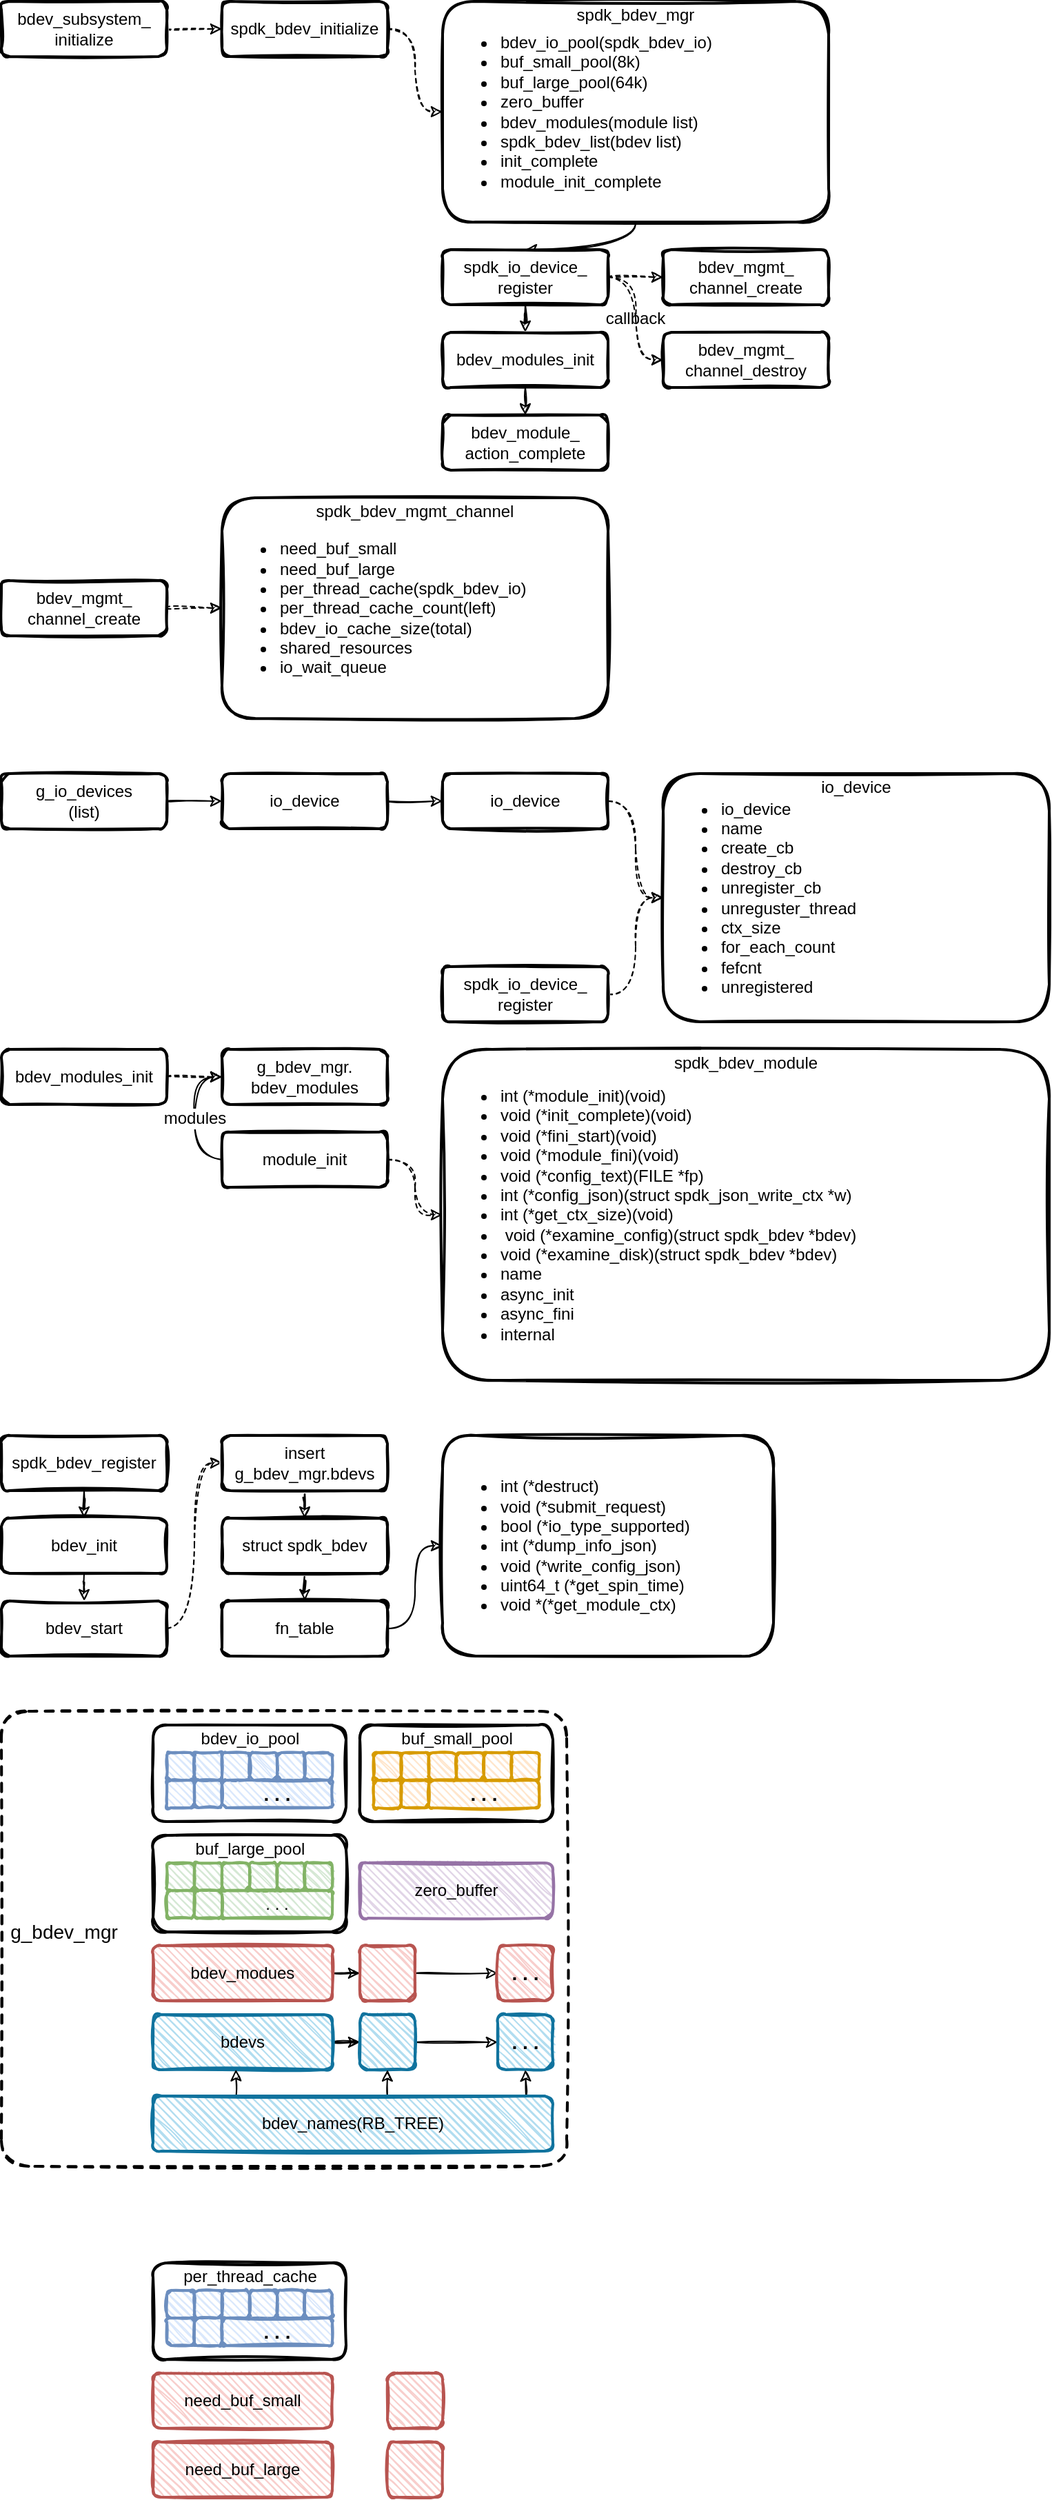 <mxfile version="15.7.0" type="github" pages="5">
  <diagram id="ur-5XSXYUcwo2Nh-0jaH" name="spdk_bdev">
    <mxGraphModel dx="981" dy="615" grid="1" gridSize="10" guides="1" tooltips="1" connect="1" arrows="1" fold="1" page="1" pageScale="1" pageWidth="827" pageHeight="1169" math="0" shadow="0">
      <root>
        <mxCell id="0" />
        <mxCell id="1" parent="0" />
        <mxCell id="sxiHK7ivTUXhQ1szgdcg-53" value="" style="rounded=1;whiteSpace=wrap;html=1;strokeWidth=2;fillWeight=1;hachureGap=4;hachureAngle=45;sketch=1;shadow=0;fontSize=12;dashed=1;arcSize=6;" vertex="1" parent="1">
          <mxGeometry x="40" y="1280" width="410" height="330" as="geometry" />
        </mxCell>
        <mxCell id="sxiHK7ivTUXhQ1szgdcg-11" value="" style="rounded=1;whiteSpace=wrap;html=1;strokeWidth=2;fillWeight=1;hachureGap=4;hachureAngle=45;sketch=1;shadow=0;fontSize=12;" vertex="1" parent="1">
          <mxGeometry x="150" y="1290" width="140" height="70" as="geometry" />
        </mxCell>
        <mxCell id="ATCnuBN_zVXwMgS_Rfby-13" value="" style="rounded=1;whiteSpace=wrap;html=1;strokeWidth=2;fillWeight=4;hachureGap=8;hachureAngle=45;sketch=1;shadow=0;fontSize=12;fontColor=#000000;fillColor=#FFFFFF;" parent="1" vertex="1">
          <mxGeometry x="360" y="1080" width="240" height="160" as="geometry" />
        </mxCell>
        <mxCell id="dCdcESwHPUARrjXVCMpU-51" value="" style="rounded=1;whiteSpace=wrap;html=1;strokeWidth=2;fillWeight=4;hachureGap=8;hachureAngle=45;sketch=1;shadow=0;fontSize=12;fontColor=#000000;fillColor=#FFFFFF;" parent="1" vertex="1">
          <mxGeometry x="360" y="800" width="440" height="240" as="geometry" />
        </mxCell>
        <mxCell id="dCdcESwHPUARrjXVCMpU-50" value="&lt;ul&gt;&lt;li&gt;int (*module_init)(void)&lt;br&gt;&lt;/li&gt;&lt;li&gt;void (*init_complete)(void)&lt;br&gt;&lt;/li&gt;&lt;li&gt;void (*fini_start)(void)&lt;br&gt;&lt;/li&gt;&lt;li&gt;void (*module_fini)(void)&lt;br&gt;&lt;/li&gt;&lt;li&gt;void (*config_text)(FILE *fp)&lt;br&gt;&lt;/li&gt;&lt;li&gt;int (*config_json)(struct spdk_json_write_ctx *w)&lt;br&gt;&lt;/li&gt;&lt;li&gt;int (*get_ctx_size)(void)&lt;br&gt;&lt;/li&gt;&lt;li&gt;&amp;nbsp;void (*examine_config)(struct spdk_bdev *bdev)&lt;br&gt;&lt;/li&gt;&lt;li&gt;void (*examine_disk)(struct spdk_bdev *bdev)&lt;br&gt;&lt;/li&gt;&lt;li&gt;name&lt;br&gt;&lt;/li&gt;&lt;li&gt;async_init&lt;br&gt;&lt;/li&gt;&lt;li&gt;async_fini&lt;br&gt;&lt;/li&gt;&lt;li&gt;internal&lt;br&gt;&lt;/li&gt;&lt;/ul&gt;" style="text;strokeColor=none;fillColor=none;html=1;whiteSpace=wrap;verticalAlign=middle;overflow=hidden;shadow=0;sketch=1;fillWeight=1;hachureGap=4;fontSize=12;fontColor=#000000;" parent="1" vertex="1">
          <mxGeometry x="360" y="800" width="440" height="240" as="geometry" />
        </mxCell>
        <mxCell id="dCdcESwHPUARrjXVCMpU-36" value="" style="rounded=1;whiteSpace=wrap;html=1;strokeWidth=2;fillWeight=4;hachureGap=8;hachureAngle=45;sketch=1;shadow=0;fontSize=12;fontColor=#000000;fillColor=#FFFFFF;" parent="1" vertex="1">
          <mxGeometry x="520" y="600" width="280" height="180" as="geometry" />
        </mxCell>
        <mxCell id="dCdcESwHPUARrjXVCMpU-24" value="" style="rounded=1;whiteSpace=wrap;html=1;strokeWidth=2;fillWeight=4;hachureGap=8;hachureAngle=45;sketch=1;shadow=0;fontSize=12;fontColor=#000000;fillColor=#FFFFFF;" parent="1" vertex="1">
          <mxGeometry x="200" y="400" width="280" height="160" as="geometry" />
        </mxCell>
        <mxCell id="dCdcESwHPUARrjXVCMpU-8" value="" style="rounded=1;whiteSpace=wrap;html=1;strokeWidth=2;fillWeight=4;hachureGap=8;hachureAngle=45;sketch=1;shadow=0;fontSize=12;fontColor=#000000;fillColor=#FFFFFF;" parent="1" vertex="1">
          <mxGeometry x="360" y="40" width="280" height="160" as="geometry" />
        </mxCell>
        <mxCell id="dCdcESwHPUARrjXVCMpU-6" style="edgeStyle=orthogonalEdgeStyle;curved=1;rounded=0;sketch=1;orthogonalLoop=1;jettySize=auto;html=1;entryX=0;entryY=0.5;entryDx=0;entryDy=0;fontSize=12;fontColor=#000000;dashed=1;" parent="1" source="dCdcESwHPUARrjXVCMpU-4" target="dCdcESwHPUARrjXVCMpU-5" edge="1">
          <mxGeometry relative="1" as="geometry" />
        </mxCell>
        <mxCell id="dCdcESwHPUARrjXVCMpU-4" value="&lt;span&gt;bdev_subsystem_&lt;/span&gt;&lt;br&gt;&lt;span&gt;initialize&lt;/span&gt;" style="rounded=1;whiteSpace=wrap;html=1;strokeWidth=2;fillWeight=4;hachureGap=8;hachureAngle=45;sketch=1;shadow=0;fontSize=12;fontColor=#000000;fillColor=#FFFFFF;" parent="1" vertex="1">
          <mxGeometry x="40" y="40" width="120" height="40" as="geometry" />
        </mxCell>
        <mxCell id="dCdcESwHPUARrjXVCMpU-9" style="edgeStyle=orthogonalEdgeStyle;curved=1;rounded=0;sketch=1;orthogonalLoop=1;jettySize=auto;html=1;dashed=1;fontSize=12;fontColor=#000000;" parent="1" source="dCdcESwHPUARrjXVCMpU-5" target="dCdcESwHPUARrjXVCMpU-7" edge="1">
          <mxGeometry relative="1" as="geometry" />
        </mxCell>
        <mxCell id="dCdcESwHPUARrjXVCMpU-5" value="spdk_bdev_initialize" style="rounded=1;whiteSpace=wrap;html=1;strokeWidth=2;fillWeight=4;hachureGap=8;hachureAngle=45;sketch=1;shadow=0;fontSize=12;fontColor=#000000;fillColor=#FFFFFF;" parent="1" vertex="1">
          <mxGeometry x="200" y="40" width="120" height="40" as="geometry" />
        </mxCell>
        <mxCell id="dCdcESwHPUARrjXVCMpU-13" style="edgeStyle=orthogonalEdgeStyle;curved=1;rounded=0;sketch=1;orthogonalLoop=1;jettySize=auto;html=1;entryX=0.5;entryY=0;entryDx=0;entryDy=0;fontSize=12;fontColor=#000000;" parent="1" source="dCdcESwHPUARrjXVCMpU-7" target="dCdcESwHPUARrjXVCMpU-10" edge="1">
          <mxGeometry relative="1" as="geometry" />
        </mxCell>
        <mxCell id="dCdcESwHPUARrjXVCMpU-7" value="&lt;ul&gt;&lt;li&gt;bdev_io_pool(spdk_bdev_io)&lt;/li&gt;&lt;li&gt;buf_small_pool(8k)&lt;br&gt;&lt;/li&gt;&lt;li&gt;buf_large_pool(64k)&lt;br&gt;&lt;/li&gt;&lt;li&gt;zero_buffer&lt;br&gt;&lt;/li&gt;&lt;li&gt;bdev_modules(module list)&lt;br&gt;&lt;/li&gt;&lt;li&gt;spdk_bdev_list(bdev list)&lt;br&gt;&lt;/li&gt;&lt;li&gt;init_complete&lt;br&gt;&lt;/li&gt;&lt;li&gt;module_init_complete&lt;br&gt;&lt;/li&gt;&lt;/ul&gt;" style="text;strokeColor=none;fillColor=none;html=1;whiteSpace=wrap;verticalAlign=middle;overflow=hidden;shadow=0;sketch=1;fillWeight=1;hachureGap=4;fontSize=12;fontColor=#000000;" parent="1" vertex="1">
          <mxGeometry x="360" y="40" width="280" height="160" as="geometry" />
        </mxCell>
        <mxCell id="dCdcESwHPUARrjXVCMpU-14" style="edgeStyle=orthogonalEdgeStyle;curved=1;rounded=0;sketch=1;orthogonalLoop=1;jettySize=auto;html=1;entryX=0.5;entryY=0;entryDx=0;entryDy=0;fontSize=12;fontColor=#000000;" parent="1" source="dCdcESwHPUARrjXVCMpU-10" target="dCdcESwHPUARrjXVCMpU-11" edge="1">
          <mxGeometry relative="1" as="geometry" />
        </mxCell>
        <mxCell id="dCdcESwHPUARrjXVCMpU-18" style="edgeStyle=orthogonalEdgeStyle;curved=1;rounded=0;sketch=1;orthogonalLoop=1;jettySize=auto;html=1;fontSize=12;fontColor=#000000;dashed=1;" parent="1" source="dCdcESwHPUARrjXVCMpU-10" target="dCdcESwHPUARrjXVCMpU-16" edge="1">
          <mxGeometry relative="1" as="geometry" />
        </mxCell>
        <mxCell id="dCdcESwHPUARrjXVCMpU-19" style="edgeStyle=orthogonalEdgeStyle;curved=1;rounded=0;sketch=1;orthogonalLoop=1;jettySize=auto;html=1;entryX=0;entryY=0.5;entryDx=0;entryDy=0;dashed=1;fontSize=12;fontColor=#000000;" parent="1" source="dCdcESwHPUARrjXVCMpU-10" target="dCdcESwHPUARrjXVCMpU-17" edge="1">
          <mxGeometry relative="1" as="geometry" />
        </mxCell>
        <mxCell id="dCdcESwHPUARrjXVCMpU-10" value="spdk_io_device_&lt;br&gt;register" style="rounded=1;whiteSpace=wrap;html=1;strokeWidth=2;fillWeight=4;hachureGap=8;hachureAngle=45;sketch=1;shadow=0;fontSize=12;fontColor=#000000;fillColor=#FFFFFF;" parent="1" vertex="1">
          <mxGeometry x="360" y="220" width="120" height="40" as="geometry" />
        </mxCell>
        <mxCell id="dCdcESwHPUARrjXVCMpU-15" style="edgeStyle=orthogonalEdgeStyle;curved=1;rounded=0;sketch=1;orthogonalLoop=1;jettySize=auto;html=1;entryX=0.5;entryY=0;entryDx=0;entryDy=0;fontSize=12;fontColor=#000000;" parent="1" source="dCdcESwHPUARrjXVCMpU-11" target="dCdcESwHPUARrjXVCMpU-12" edge="1">
          <mxGeometry relative="1" as="geometry" />
        </mxCell>
        <mxCell id="dCdcESwHPUARrjXVCMpU-11" value="bdev_modules_init" style="rounded=1;whiteSpace=wrap;html=1;strokeWidth=2;fillWeight=4;hachureGap=8;hachureAngle=45;sketch=1;shadow=0;fontSize=12;fontColor=#000000;fillColor=#FFFFFF;" parent="1" vertex="1">
          <mxGeometry x="360" y="280" width="120" height="40" as="geometry" />
        </mxCell>
        <mxCell id="dCdcESwHPUARrjXVCMpU-12" value="bdev_module_&lt;br&gt;action_complete" style="rounded=1;whiteSpace=wrap;html=1;strokeWidth=2;fillWeight=4;hachureGap=8;hachureAngle=45;sketch=1;shadow=0;fontSize=12;fontColor=#000000;fillColor=#FFFFFF;" parent="1" vertex="1">
          <mxGeometry x="360" y="340" width="120" height="40" as="geometry" />
        </mxCell>
        <mxCell id="dCdcESwHPUARrjXVCMpU-16" value="bdev_mgmt_&lt;br&gt;channel_create" style="rounded=1;whiteSpace=wrap;html=1;strokeWidth=2;fillWeight=4;hachureGap=8;hachureAngle=45;sketch=1;shadow=0;fontSize=12;fontColor=#000000;fillColor=#FFFFFF;" parent="1" vertex="1">
          <mxGeometry x="520" y="220" width="120" height="40" as="geometry" />
        </mxCell>
        <mxCell id="dCdcESwHPUARrjXVCMpU-17" value="bdev_mgmt_&lt;br&gt;channel_destroy" style="rounded=1;whiteSpace=wrap;html=1;strokeWidth=2;fillWeight=4;hachureGap=8;hachureAngle=45;sketch=1;shadow=0;fontSize=12;fontColor=#000000;fillColor=#FFFFFF;" parent="1" vertex="1">
          <mxGeometry x="520" y="280" width="120" height="40" as="geometry" />
        </mxCell>
        <UserObject label="callback" placeholders="1" name="Variable" id="dCdcESwHPUARrjXVCMpU-21">
          <mxCell style="text;html=1;strokeColor=none;fillColor=none;align=center;verticalAlign=middle;whiteSpace=wrap;overflow=hidden;shadow=0;sketch=1;fillWeight=1;hachureGap=4;fontSize=12;fontColor=#000000;" parent="1" vertex="1">
            <mxGeometry x="470" y="260" width="60" height="20" as="geometry" />
          </mxCell>
        </UserObject>
        <mxCell id="dCdcESwHPUARrjXVCMpU-25" style="edgeStyle=orthogonalEdgeStyle;curved=1;rounded=0;sketch=1;orthogonalLoop=1;jettySize=auto;html=1;dashed=1;fontSize=12;fontColor=#000000;" parent="1" source="dCdcESwHPUARrjXVCMpU-22" target="dCdcESwHPUARrjXVCMpU-23" edge="1">
          <mxGeometry relative="1" as="geometry" />
        </mxCell>
        <mxCell id="dCdcESwHPUARrjXVCMpU-22" value="bdev_mgmt_&lt;br&gt;channel_create" style="rounded=1;whiteSpace=wrap;html=1;strokeWidth=2;fillWeight=4;hachureGap=8;hachureAngle=45;sketch=1;shadow=0;fontSize=12;fontColor=#000000;fillColor=#FFFFFF;" parent="1" vertex="1">
          <mxGeometry x="40" y="460" width="120" height="40" as="geometry" />
        </mxCell>
        <mxCell id="dCdcESwHPUARrjXVCMpU-23" value="&lt;ul&gt;&lt;li&gt;need_buf_small&lt;br&gt;&lt;/li&gt;&lt;li&gt;need_buf_large&lt;br&gt;&lt;/li&gt;&lt;li&gt;per_thread_cache(spdk_bdev_io)&lt;br&gt;&lt;/li&gt;&lt;li&gt;per_thread_cache_count(left)&lt;br&gt;&lt;/li&gt;&lt;li&gt;bdev_io_cache_size(total)&lt;br&gt;&lt;/li&gt;&lt;li&gt;shared_resources&lt;br&gt;&lt;/li&gt;&lt;li&gt;io_wait_queue&lt;br&gt;&lt;/li&gt;&lt;/ul&gt;" style="text;strokeColor=none;fillColor=none;html=1;whiteSpace=wrap;verticalAlign=middle;overflow=hidden;shadow=0;sketch=1;fillWeight=1;hachureGap=4;fontSize=12;fontColor=#000000;" parent="1" vertex="1">
          <mxGeometry x="200" y="400" width="280" height="160" as="geometry" />
        </mxCell>
        <UserObject label="spdk_bdev_mgr" placeholders="1" name="Variable" id="dCdcESwHPUARrjXVCMpU-28">
          <mxCell style="text;html=1;strokeColor=none;fillColor=none;align=center;verticalAlign=middle;whiteSpace=wrap;overflow=hidden;shadow=0;sketch=1;fillWeight=1;hachureGap=4;fontSize=12;fontColor=#000000;" parent="1" vertex="1">
            <mxGeometry x="450" y="40" width="100" height="20" as="geometry" />
          </mxCell>
        </UserObject>
        <UserObject label="spdk_bdev_mgmt_channel" placeholders="1" name="Variable" id="dCdcESwHPUARrjXVCMpU-29">
          <mxCell style="text;html=1;strokeColor=none;fillColor=none;align=center;verticalAlign=middle;whiteSpace=wrap;overflow=hidden;shadow=0;sketch=1;fillWeight=1;hachureGap=4;fontSize=12;fontColor=#000000;" parent="1" vertex="1">
            <mxGeometry x="260" y="400" width="160" height="20" as="geometry" />
          </mxCell>
        </UserObject>
        <mxCell id="dCdcESwHPUARrjXVCMpU-32" style="edgeStyle=orthogonalEdgeStyle;curved=1;rounded=0;sketch=1;orthogonalLoop=1;jettySize=auto;html=1;fontSize=12;fontColor=#000000;" parent="1" source="dCdcESwHPUARrjXVCMpU-30" target="dCdcESwHPUARrjXVCMpU-31" edge="1">
          <mxGeometry relative="1" as="geometry" />
        </mxCell>
        <mxCell id="dCdcESwHPUARrjXVCMpU-30" value="g_io_devices&lt;br&gt;(list)" style="rounded=1;whiteSpace=wrap;html=1;strokeWidth=2;fillWeight=4;hachureGap=8;hachureAngle=45;sketch=1;shadow=0;fontSize=12;fontColor=#000000;fillColor=#FFFFFF;" parent="1" vertex="1">
          <mxGeometry x="40" y="600" width="120" height="40" as="geometry" />
        </mxCell>
        <mxCell id="dCdcESwHPUARrjXVCMpU-34" style="edgeStyle=orthogonalEdgeStyle;curved=1;rounded=0;sketch=1;orthogonalLoop=1;jettySize=auto;html=1;entryX=0;entryY=0.5;entryDx=0;entryDy=0;fontSize=12;fontColor=#000000;" parent="1" source="dCdcESwHPUARrjXVCMpU-31" target="dCdcESwHPUARrjXVCMpU-33" edge="1">
          <mxGeometry relative="1" as="geometry" />
        </mxCell>
        <mxCell id="dCdcESwHPUARrjXVCMpU-31" value="io_device" style="rounded=1;whiteSpace=wrap;html=1;strokeWidth=2;fillWeight=4;hachureGap=8;hachureAngle=45;sketch=1;shadow=0;fontSize=12;fontColor=#000000;fillColor=#FFFFFF;" parent="1" vertex="1">
          <mxGeometry x="200" y="600" width="120" height="40" as="geometry" />
        </mxCell>
        <mxCell id="dCdcESwHPUARrjXVCMpU-38" style="edgeStyle=orthogonalEdgeStyle;curved=1;rounded=0;sketch=1;orthogonalLoop=1;jettySize=auto;html=1;dashed=1;fontSize=12;fontColor=#000000;" parent="1" source="dCdcESwHPUARrjXVCMpU-33" target="dCdcESwHPUARrjXVCMpU-35" edge="1">
          <mxGeometry relative="1" as="geometry" />
        </mxCell>
        <mxCell id="dCdcESwHPUARrjXVCMpU-33" value="io_device" style="rounded=1;whiteSpace=wrap;html=1;strokeWidth=2;fillWeight=4;hachureGap=8;hachureAngle=45;sketch=1;shadow=0;fontSize=12;fontColor=#000000;fillColor=#FFFFFF;" parent="1" vertex="1">
          <mxGeometry x="360" y="600" width="120" height="40" as="geometry" />
        </mxCell>
        <mxCell id="dCdcESwHPUARrjXVCMpU-35" value="&lt;ul&gt;&lt;li&gt;io_device&lt;br&gt;&lt;/li&gt;&lt;li&gt;name&lt;/li&gt;&lt;li&gt;create_cb&lt;/li&gt;&lt;li&gt;destroy_cb&lt;/li&gt;&lt;li&gt;unregister_cb&lt;/li&gt;&lt;li&gt;unreguster_thread&lt;/li&gt;&lt;li&gt;ctx_size&lt;/li&gt;&lt;li&gt;for_each_count&lt;/li&gt;&lt;li&gt;fefcnt&lt;/li&gt;&lt;li&gt;unregistered&lt;/li&gt;&lt;/ul&gt;" style="text;strokeColor=none;fillColor=none;html=1;whiteSpace=wrap;verticalAlign=middle;overflow=hidden;shadow=0;sketch=1;fillWeight=1;hachureGap=4;fontSize=12;fontColor=#000000;" parent="1" vertex="1">
          <mxGeometry x="520" y="600" width="280" height="180" as="geometry" />
        </mxCell>
        <UserObject label="io_device" placeholders="1" name="Variable" id="dCdcESwHPUARrjXVCMpU-37">
          <mxCell style="text;html=1;strokeColor=none;fillColor=none;align=center;verticalAlign=middle;whiteSpace=wrap;overflow=hidden;shadow=0;sketch=1;fillWeight=1;hachureGap=4;fontSize=12;fontColor=#000000;" parent="1" vertex="1">
            <mxGeometry x="620" y="600" width="80" height="20" as="geometry" />
          </mxCell>
        </UserObject>
        <mxCell id="dCdcESwHPUARrjXVCMpU-40" style="edgeStyle=orthogonalEdgeStyle;curved=1;rounded=0;sketch=1;orthogonalLoop=1;jettySize=auto;html=1;fontSize=12;fontColor=#000000;dashed=1;" parent="1" source="dCdcESwHPUARrjXVCMpU-39" target="dCdcESwHPUARrjXVCMpU-35" edge="1">
          <mxGeometry relative="1" as="geometry" />
        </mxCell>
        <mxCell id="dCdcESwHPUARrjXVCMpU-39" value="spdk_io_device_&lt;br&gt;register" style="rounded=1;whiteSpace=wrap;html=1;strokeWidth=2;fillWeight=4;hachureGap=8;hachureAngle=45;sketch=1;shadow=0;fontSize=12;fontColor=#000000;fillColor=#FFFFFF;" parent="1" vertex="1">
          <mxGeometry x="360" y="740" width="120" height="40" as="geometry" />
        </mxCell>
        <mxCell id="dCdcESwHPUARrjXVCMpU-43" style="edgeStyle=orthogonalEdgeStyle;curved=1;rounded=0;sketch=1;orthogonalLoop=1;jettySize=auto;html=1;entryX=0;entryY=0.5;entryDx=0;entryDy=0;dashed=1;fontSize=12;fontColor=#000000;" parent="1" source="dCdcESwHPUARrjXVCMpU-41" target="dCdcESwHPUARrjXVCMpU-42" edge="1">
          <mxGeometry relative="1" as="geometry" />
        </mxCell>
        <mxCell id="dCdcESwHPUARrjXVCMpU-41" value="bdev_modules_init" style="rounded=1;whiteSpace=wrap;html=1;strokeWidth=2;fillWeight=4;hachureGap=8;hachureAngle=45;sketch=1;shadow=0;fontSize=12;fontColor=#000000;fillColor=#FFFFFF;" parent="1" vertex="1">
          <mxGeometry x="40" y="800" width="120" height="40" as="geometry" />
        </mxCell>
        <mxCell id="dCdcESwHPUARrjXVCMpU-42" value="g_bdev_mgr.&lt;br&gt;bdev_modules" style="rounded=1;whiteSpace=wrap;html=1;strokeWidth=2;fillWeight=4;hachureGap=8;hachureAngle=45;sketch=1;shadow=0;fontSize=12;fontColor=#000000;fillColor=#FFFFFF;" parent="1" vertex="1">
          <mxGeometry x="200" y="800" width="120" height="40" as="geometry" />
        </mxCell>
        <mxCell id="dCdcESwHPUARrjXVCMpU-45" style="edgeStyle=orthogonalEdgeStyle;curved=1;rounded=0;sketch=1;orthogonalLoop=1;jettySize=auto;html=1;entryX=0;entryY=0.5;entryDx=0;entryDy=0;fontSize=12;fontColor=#000000;exitX=0;exitY=0.5;exitDx=0;exitDy=0;" parent="1" source="dCdcESwHPUARrjXVCMpU-44" target="dCdcESwHPUARrjXVCMpU-42" edge="1">
          <mxGeometry relative="1" as="geometry" />
        </mxCell>
        <mxCell id="dCdcESwHPUARrjXVCMpU-47" value="modules" style="edgeLabel;html=1;align=center;verticalAlign=middle;resizable=0;points=[];fontSize=12;fontColor=#000000;" parent="dCdcESwHPUARrjXVCMpU-45" vertex="1" connectable="0">
          <mxGeometry x="-0.218" y="-1" relative="1" as="geometry">
            <mxPoint x="-1" y="-11" as="offset" />
          </mxGeometry>
        </mxCell>
        <mxCell id="dCdcESwHPUARrjXVCMpU-53" style="edgeStyle=orthogonalEdgeStyle;curved=1;rounded=0;sketch=1;orthogonalLoop=1;jettySize=auto;html=1;fontSize=12;fontColor=#000000;dashed=1;" parent="1" source="dCdcESwHPUARrjXVCMpU-44" target="dCdcESwHPUARrjXVCMpU-50" edge="1">
          <mxGeometry relative="1" as="geometry" />
        </mxCell>
        <mxCell id="dCdcESwHPUARrjXVCMpU-44" value="module_init" style="rounded=1;whiteSpace=wrap;html=1;strokeWidth=2;fillWeight=4;hachureGap=8;hachureAngle=45;sketch=1;shadow=0;fontSize=12;fontColor=#000000;fillColor=#FFFFFF;" parent="1" vertex="1">
          <mxGeometry x="200" y="860" width="120" height="40" as="geometry" />
        </mxCell>
        <UserObject label="spdk_bdev_module" placeholders="1" name="Variable" id="dCdcESwHPUARrjXVCMpU-49">
          <mxCell style="text;html=1;strokeColor=none;fillColor=none;align=center;verticalAlign=middle;whiteSpace=wrap;overflow=hidden;shadow=0;sketch=1;fillWeight=1;hachureGap=4;fontSize=12;fontColor=#000000;" parent="1" vertex="1">
            <mxGeometry x="520" y="800" width="120" height="20" as="geometry" />
          </mxCell>
        </UserObject>
        <mxCell id="ATCnuBN_zVXwMgS_Rfby-3" style="edgeStyle=orthogonalEdgeStyle;curved=1;rounded=0;sketch=1;orthogonalLoop=1;jettySize=auto;html=1;dashed=1;startArrow=none;startFill=0;entryX=0;entryY=0.5;entryDx=0;entryDy=0;" parent="1" source="ATCnuBN_zVXwMgS_Rfby-1" target="ATCnuBN_zVXwMgS_Rfby-2" edge="1">
          <mxGeometry relative="1" as="geometry" />
        </mxCell>
        <mxCell id="ATCnuBN_zVXwMgS_Rfby-1" value="bdev_start" style="rounded=1;whiteSpace=wrap;html=1;strokeWidth=2;fillWeight=4;hachureGap=8;hachureAngle=45;sketch=1;shadow=0;fontSize=12;fontColor=#000000;fillColor=#FFFFFF;" parent="1" vertex="1">
          <mxGeometry x="40" y="1200" width="120" height="40" as="geometry" />
        </mxCell>
        <mxCell id="ATCnuBN_zVXwMgS_Rfby-10" style="edgeStyle=orthogonalEdgeStyle;curved=1;rounded=0;sketch=1;orthogonalLoop=1;jettySize=auto;html=1;startArrow=none;startFill=0;" parent="1" source="ATCnuBN_zVXwMgS_Rfby-2" target="ATCnuBN_zVXwMgS_Rfby-9" edge="1">
          <mxGeometry relative="1" as="geometry" />
        </mxCell>
        <mxCell id="ATCnuBN_zVXwMgS_Rfby-2" value="insert&lt;br&gt;g_bdev_mgr.bdevs" style="rounded=1;whiteSpace=wrap;html=1;strokeWidth=2;fillWeight=4;hachureGap=8;hachureAngle=45;sketch=1;shadow=0;fontSize=12;fontColor=#000000;fillColor=#FFFFFF;" parent="1" vertex="1">
          <mxGeometry x="200" y="1080" width="120" height="40" as="geometry" />
        </mxCell>
        <mxCell id="ATCnuBN_zVXwMgS_Rfby-7" style="edgeStyle=orthogonalEdgeStyle;curved=1;rounded=0;sketch=1;orthogonalLoop=1;jettySize=auto;html=1;entryX=0.5;entryY=0;entryDx=0;entryDy=0;startArrow=none;startFill=0;" parent="1" source="ATCnuBN_zVXwMgS_Rfby-4" target="ATCnuBN_zVXwMgS_Rfby-1" edge="1">
          <mxGeometry relative="1" as="geometry" />
        </mxCell>
        <mxCell id="ATCnuBN_zVXwMgS_Rfby-4" value="bdev_init" style="rounded=1;whiteSpace=wrap;html=1;strokeWidth=2;fillWeight=4;hachureGap=8;hachureAngle=45;sketch=1;shadow=0;fontSize=12;fontColor=#000000;fillColor=#FFFFFF;" parent="1" vertex="1">
          <mxGeometry x="40" y="1140" width="120" height="40" as="geometry" />
        </mxCell>
        <mxCell id="ATCnuBN_zVXwMgS_Rfby-6" style="edgeStyle=orthogonalEdgeStyle;curved=1;rounded=0;sketch=1;orthogonalLoop=1;jettySize=auto;html=1;entryX=0.5;entryY=0;entryDx=0;entryDy=0;startArrow=none;startFill=0;" parent="1" source="ATCnuBN_zVXwMgS_Rfby-5" target="ATCnuBN_zVXwMgS_Rfby-4" edge="1">
          <mxGeometry relative="1" as="geometry" />
        </mxCell>
        <mxCell id="ATCnuBN_zVXwMgS_Rfby-5" value="spdk_bdev_register" style="rounded=1;whiteSpace=wrap;html=1;strokeWidth=2;fillWeight=4;hachureGap=8;hachureAngle=45;sketch=1;shadow=0;fontSize=12;fontColor=#000000;fillColor=#FFFFFF;" parent="1" vertex="1">
          <mxGeometry x="40" y="1080" width="120" height="40" as="geometry" />
        </mxCell>
        <mxCell id="ATCnuBN_zVXwMgS_Rfby-8" value="&lt;ul&gt;&lt;li&gt;int (*destruct)&lt;br&gt;&lt;/li&gt;&lt;li&gt;void (*submit_request)&lt;br&gt;&lt;/li&gt;&lt;li&gt;bool (*io_type_supported)&lt;br&gt;&lt;/li&gt;&lt;li&gt;int (*dump_info_json)&lt;br&gt;&lt;/li&gt;&lt;li&gt;void (*write_config_json)&lt;br&gt;&lt;/li&gt;&lt;li&gt;uint64_t (*get_spin_time)&lt;br&gt;&lt;/li&gt;&lt;li&gt;void *(*get_module_ctx)&lt;br&gt;&lt;/li&gt;&lt;/ul&gt;" style="text;strokeColor=none;fillColor=none;html=1;whiteSpace=wrap;verticalAlign=middle;overflow=hidden;shadow=0;sketch=1;fillWeight=1;hachureGap=4;fontSize=12;fontColor=#000000;" parent="1" vertex="1">
          <mxGeometry x="360" y="1080" width="240" height="160" as="geometry" />
        </mxCell>
        <mxCell id="ATCnuBN_zVXwMgS_Rfby-12" style="edgeStyle=orthogonalEdgeStyle;curved=1;rounded=0;sketch=1;orthogonalLoop=1;jettySize=auto;html=1;entryX=0.5;entryY=0;entryDx=0;entryDy=0;startArrow=none;startFill=0;" parent="1" source="ATCnuBN_zVXwMgS_Rfby-9" target="ATCnuBN_zVXwMgS_Rfby-11" edge="1">
          <mxGeometry relative="1" as="geometry" />
        </mxCell>
        <mxCell id="ATCnuBN_zVXwMgS_Rfby-9" value="struct spdk_bdev" style="rounded=1;whiteSpace=wrap;html=1;strokeWidth=2;fillWeight=4;hachureGap=8;hachureAngle=45;sketch=1;shadow=0;fontSize=12;fontColor=#000000;fillColor=#FFFFFF;" parent="1" vertex="1">
          <mxGeometry x="200" y="1140" width="120" height="40" as="geometry" />
        </mxCell>
        <mxCell id="ATCnuBN_zVXwMgS_Rfby-14" style="edgeStyle=orthogonalEdgeStyle;curved=1;rounded=0;sketch=1;orthogonalLoop=1;jettySize=auto;html=1;startArrow=none;startFill=0;" parent="1" source="ATCnuBN_zVXwMgS_Rfby-11" target="ATCnuBN_zVXwMgS_Rfby-8" edge="1">
          <mxGeometry relative="1" as="geometry" />
        </mxCell>
        <mxCell id="ATCnuBN_zVXwMgS_Rfby-11" value="fn_table" style="rounded=1;whiteSpace=wrap;html=1;strokeWidth=2;fillWeight=4;hachureGap=8;hachureAngle=45;sketch=1;shadow=0;fontSize=12;fontColor=#000000;fillColor=#FFFFFF;" parent="1" vertex="1">
          <mxGeometry x="200" y="1200" width="120" height="40" as="geometry" />
        </mxCell>
        <mxCell id="sxiHK7ivTUXhQ1szgdcg-1" value="" style="rounded=1;whiteSpace=wrap;html=1;strokeWidth=2;fillWeight=1;hachureGap=4;hachureAngle=45;sketch=1;shadow=0;fontSize=12;fillColor=#dae8fc;strokeColor=#6c8ebf;" vertex="1" parent="1">
          <mxGeometry x="160" y="1310" width="20" height="20" as="geometry" />
        </mxCell>
        <mxCell id="sxiHK7ivTUXhQ1szgdcg-4" value="zero_buffer" style="rounded=1;whiteSpace=wrap;html=1;strokeWidth=2;fillWeight=1;hachureGap=4;hachureAngle=45;sketch=1;shadow=0;fontSize=12;fillColor=#e1d5e7;strokeColor=#9673a6;" vertex="1" parent="1">
          <mxGeometry x="300" y="1390" width="140" height="40" as="geometry" />
        </mxCell>
        <mxCell id="sxiHK7ivTUXhQ1szgdcg-5" value="" style="rounded=1;whiteSpace=wrap;html=1;strokeWidth=2;fillWeight=1;hachureGap=4;hachureAngle=45;sketch=1;shadow=0;fontSize=12;fillColor=#dae8fc;strokeColor=#6c8ebf;" vertex="1" parent="1">
          <mxGeometry x="180" y="1310" width="20" height="20" as="geometry" />
        </mxCell>
        <mxCell id="sxiHK7ivTUXhQ1szgdcg-6" value="" style="rounded=1;whiteSpace=wrap;html=1;strokeWidth=2;fillWeight=1;hachureGap=4;hachureAngle=45;sketch=1;shadow=0;fontSize=12;fillColor=#dae8fc;strokeColor=#6c8ebf;" vertex="1" parent="1">
          <mxGeometry x="200" y="1310" width="20" height="20" as="geometry" />
        </mxCell>
        <mxCell id="sxiHK7ivTUXhQ1szgdcg-7" value="" style="rounded=1;whiteSpace=wrap;html=1;strokeWidth=2;fillWeight=1;hachureGap=4;hachureAngle=45;sketch=1;shadow=0;fontSize=12;fillColor=#dae8fc;strokeColor=#6c8ebf;" vertex="1" parent="1">
          <mxGeometry x="220" y="1310" width="20" height="20" as="geometry" />
        </mxCell>
        <mxCell id="sxiHK7ivTUXhQ1szgdcg-8" value="" style="rounded=1;whiteSpace=wrap;html=1;strokeWidth=2;fillWeight=1;hachureGap=4;hachureAngle=45;sketch=1;shadow=0;fontSize=12;fillColor=#dae8fc;strokeColor=#6c8ebf;" vertex="1" parent="1">
          <mxGeometry x="160" y="1330" width="20" height="20" as="geometry" />
        </mxCell>
        <mxCell id="sxiHK7ivTUXhQ1szgdcg-9" value="" style="rounded=1;whiteSpace=wrap;html=1;strokeWidth=2;fillWeight=1;hachureGap=4;hachureAngle=45;sketch=1;shadow=0;fontSize=12;fillColor=#dae8fc;strokeColor=#6c8ebf;" vertex="1" parent="1">
          <mxGeometry x="180" y="1330" width="20" height="20" as="geometry" />
        </mxCell>
        <mxCell id="sxiHK7ivTUXhQ1szgdcg-10" value=". . ." style="rounded=1;whiteSpace=wrap;html=1;strokeWidth=2;fillWeight=1;hachureGap=4;hachureAngle=45;sketch=1;shadow=0;fontSize=14;fillColor=#dae8fc;strokeColor=#6c8ebf;fontStyle=1" vertex="1" parent="1">
          <mxGeometry x="200" y="1330" width="80" height="20" as="geometry" />
        </mxCell>
        <mxCell id="sxiHK7ivTUXhQ1szgdcg-12" value="bdev_io_pool" style="text;html=1;align=center;verticalAlign=middle;resizable=0;points=[];autosize=1;strokeColor=none;fillColor=none;" vertex="1" parent="1">
          <mxGeometry x="175" y="1290" width="90" height="20" as="geometry" />
        </mxCell>
        <mxCell id="sxiHK7ivTUXhQ1szgdcg-13" value="" style="rounded=1;whiteSpace=wrap;html=1;strokeWidth=2;fillWeight=1;hachureGap=4;hachureAngle=45;sketch=1;shadow=0;fontSize=12;fillColor=#dae8fc;strokeColor=#6c8ebf;" vertex="1" parent="1">
          <mxGeometry x="240" y="1310" width="20" height="20" as="geometry" />
        </mxCell>
        <mxCell id="sxiHK7ivTUXhQ1szgdcg-14" value="" style="rounded=1;whiteSpace=wrap;html=1;strokeWidth=2;fillWeight=1;hachureGap=4;hachureAngle=45;sketch=1;shadow=0;fontSize=12;fillColor=#dae8fc;strokeColor=#6c8ebf;" vertex="1" parent="1">
          <mxGeometry x="260" y="1310" width="20" height="20" as="geometry" />
        </mxCell>
        <mxCell id="sxiHK7ivTUXhQ1szgdcg-16" value="" style="rounded=1;whiteSpace=wrap;html=1;strokeWidth=2;fillWeight=1;hachureGap=4;hachureAngle=45;sketch=1;shadow=0;fontSize=12;" vertex="1" parent="1">
          <mxGeometry x="300" y="1290" width="140" height="70" as="geometry" />
        </mxCell>
        <mxCell id="sxiHK7ivTUXhQ1szgdcg-17" value="" style="rounded=1;whiteSpace=wrap;html=1;strokeWidth=2;fillWeight=1;hachureGap=4;hachureAngle=45;sketch=1;shadow=0;fontSize=12;fillColor=#ffe6cc;strokeColor=#d79b00;" vertex="1" parent="1">
          <mxGeometry x="310" y="1310" width="20" height="20" as="geometry" />
        </mxCell>
        <mxCell id="sxiHK7ivTUXhQ1szgdcg-18" value="" style="rounded=1;whiteSpace=wrap;html=1;strokeWidth=2;fillWeight=1;hachureGap=4;hachureAngle=45;sketch=1;shadow=0;fontSize=12;fillColor=#ffe6cc;strokeColor=#d79b00;" vertex="1" parent="1">
          <mxGeometry x="330" y="1310" width="20" height="20" as="geometry" />
        </mxCell>
        <mxCell id="sxiHK7ivTUXhQ1szgdcg-19" value="" style="rounded=1;whiteSpace=wrap;html=1;strokeWidth=2;fillWeight=1;hachureGap=4;hachureAngle=45;sketch=1;shadow=0;fontSize=12;fillColor=#ffe6cc;strokeColor=#d79b00;" vertex="1" parent="1">
          <mxGeometry x="350" y="1310" width="20" height="20" as="geometry" />
        </mxCell>
        <mxCell id="sxiHK7ivTUXhQ1szgdcg-20" value="" style="rounded=1;whiteSpace=wrap;html=1;strokeWidth=2;fillWeight=1;hachureGap=4;hachureAngle=45;sketch=1;shadow=0;fontSize=12;fillColor=#ffe6cc;strokeColor=#d79b00;" vertex="1" parent="1">
          <mxGeometry x="370" y="1310" width="20" height="20" as="geometry" />
        </mxCell>
        <mxCell id="sxiHK7ivTUXhQ1szgdcg-21" value="" style="rounded=1;whiteSpace=wrap;html=1;strokeWidth=2;fillWeight=1;hachureGap=4;hachureAngle=45;sketch=1;shadow=0;fontSize=12;fillColor=#ffe6cc;strokeColor=#d79b00;" vertex="1" parent="1">
          <mxGeometry x="310" y="1330" width="20" height="20" as="geometry" />
        </mxCell>
        <mxCell id="sxiHK7ivTUXhQ1szgdcg-22" value="" style="rounded=1;whiteSpace=wrap;html=1;strokeWidth=2;fillWeight=1;hachureGap=4;hachureAngle=45;sketch=1;shadow=0;fontSize=12;fillColor=#ffe6cc;strokeColor=#d79b00;" vertex="1" parent="1">
          <mxGeometry x="330" y="1330" width="20" height="20" as="geometry" />
        </mxCell>
        <mxCell id="sxiHK7ivTUXhQ1szgdcg-23" value=". . ." style="rounded=1;whiteSpace=wrap;html=1;strokeWidth=2;fillWeight=1;hachureGap=4;hachureAngle=45;sketch=1;shadow=0;fontSize=14;fillColor=#ffe6cc;strokeColor=#d79b00;fontStyle=1" vertex="1" parent="1">
          <mxGeometry x="350" y="1330" width="80" height="20" as="geometry" />
        </mxCell>
        <mxCell id="sxiHK7ivTUXhQ1szgdcg-24" value="buf_small_pool" style="text;html=1;align=center;verticalAlign=middle;resizable=0;points=[];autosize=1;strokeColor=none;fillColor=none;" vertex="1" parent="1">
          <mxGeometry x="320" y="1290" width="100" height="20" as="geometry" />
        </mxCell>
        <mxCell id="sxiHK7ivTUXhQ1szgdcg-25" value="" style="rounded=1;whiteSpace=wrap;html=1;strokeWidth=2;fillWeight=1;hachureGap=4;hachureAngle=45;sketch=1;shadow=0;fontSize=12;fillColor=#ffe6cc;strokeColor=#d79b00;" vertex="1" parent="1">
          <mxGeometry x="390" y="1310" width="20" height="20" as="geometry" />
        </mxCell>
        <mxCell id="sxiHK7ivTUXhQ1szgdcg-26" value="" style="rounded=1;whiteSpace=wrap;html=1;strokeWidth=2;fillWeight=1;hachureGap=4;hachureAngle=45;sketch=1;shadow=0;fontSize=12;fillColor=#ffe6cc;strokeColor=#d79b00;" vertex="1" parent="1">
          <mxGeometry x="410" y="1310" width="20" height="20" as="geometry" />
        </mxCell>
        <mxCell id="sxiHK7ivTUXhQ1szgdcg-27" value="" style="rounded=1;whiteSpace=wrap;html=1;strokeWidth=2;fillWeight=1;hachureGap=4;hachureAngle=45;sketch=1;shadow=0;fontSize=12;" vertex="1" parent="1">
          <mxGeometry x="150" y="1370" width="140" height="70" as="geometry" />
        </mxCell>
        <mxCell id="sxiHK7ivTUXhQ1szgdcg-28" value="" style="rounded=1;whiteSpace=wrap;html=1;strokeWidth=2;fillWeight=1;hachureGap=4;hachureAngle=45;sketch=1;shadow=0;fontSize=12;fillColor=#d5e8d4;strokeColor=#82b366;" vertex="1" parent="1">
          <mxGeometry x="160" y="1390" width="20" height="20" as="geometry" />
        </mxCell>
        <mxCell id="sxiHK7ivTUXhQ1szgdcg-29" value="" style="rounded=1;whiteSpace=wrap;html=1;strokeWidth=2;fillWeight=1;hachureGap=4;hachureAngle=45;sketch=1;shadow=0;fontSize=12;fillColor=#d5e8d4;strokeColor=#82b366;" vertex="1" parent="1">
          <mxGeometry x="180" y="1390" width="20" height="20" as="geometry" />
        </mxCell>
        <mxCell id="sxiHK7ivTUXhQ1szgdcg-30" value="" style="rounded=1;whiteSpace=wrap;html=1;strokeWidth=2;fillWeight=1;hachureGap=4;hachureAngle=45;sketch=1;shadow=0;fontSize=12;fillColor=#d5e8d4;strokeColor=#82b366;" vertex="1" parent="1">
          <mxGeometry x="200" y="1390" width="20" height="20" as="geometry" />
        </mxCell>
        <mxCell id="sxiHK7ivTUXhQ1szgdcg-31" value="" style="rounded=1;whiteSpace=wrap;html=1;strokeWidth=2;fillWeight=1;hachureGap=4;hachureAngle=45;sketch=1;shadow=0;fontSize=12;fillColor=#d5e8d4;strokeColor=#82b366;" vertex="1" parent="1">
          <mxGeometry x="220" y="1390" width="20" height="20" as="geometry" />
        </mxCell>
        <mxCell id="sxiHK7ivTUXhQ1szgdcg-32" value="" style="rounded=1;whiteSpace=wrap;html=1;strokeWidth=2;fillWeight=1;hachureGap=4;hachureAngle=45;sketch=1;shadow=0;fontSize=12;fillColor=#d5e8d4;strokeColor=#82b366;" vertex="1" parent="1">
          <mxGeometry x="160" y="1410" width="20" height="20" as="geometry" />
        </mxCell>
        <mxCell id="sxiHK7ivTUXhQ1szgdcg-33" value="" style="rounded=1;whiteSpace=wrap;html=1;strokeWidth=2;fillWeight=1;hachureGap=4;hachureAngle=45;sketch=1;shadow=0;fontSize=12;fillColor=#d5e8d4;strokeColor=#82b366;" vertex="1" parent="1">
          <mxGeometry x="180" y="1410" width="20" height="20" as="geometry" />
        </mxCell>
        <mxCell id="sxiHK7ivTUXhQ1szgdcg-34" value=". . ." style="rounded=1;whiteSpace=wrap;html=1;strokeWidth=2;fillWeight=1;hachureGap=4;hachureAngle=45;sketch=1;shadow=0;fontSize=12;fillColor=#d5e8d4;strokeColor=#82b366;" vertex="1" parent="1">
          <mxGeometry x="200" y="1410" width="80" height="20" as="geometry" />
        </mxCell>
        <mxCell id="sxiHK7ivTUXhQ1szgdcg-35" value="buf_large_pool" style="text;html=1;align=center;verticalAlign=middle;resizable=0;points=[];autosize=1;strokeColor=none;fillColor=none;" vertex="1" parent="1">
          <mxGeometry x="175" y="1370" width="90" height="20" as="geometry" />
        </mxCell>
        <mxCell id="sxiHK7ivTUXhQ1szgdcg-36" value="" style="rounded=1;whiteSpace=wrap;html=1;strokeWidth=2;fillWeight=1;hachureGap=4;hachureAngle=45;sketch=1;shadow=0;fontSize=12;fillColor=#d5e8d4;strokeColor=#82b366;" vertex="1" parent="1">
          <mxGeometry x="240" y="1390" width="20" height="20" as="geometry" />
        </mxCell>
        <mxCell id="sxiHK7ivTUXhQ1szgdcg-37" value="" style="rounded=1;whiteSpace=wrap;html=1;strokeWidth=2;fillWeight=1;hachureGap=4;hachureAngle=45;sketch=1;shadow=0;fontSize=12;fillColor=#d5e8d4;strokeColor=#82b366;" vertex="1" parent="1">
          <mxGeometry x="260" y="1390" width="20" height="20" as="geometry" />
        </mxCell>
        <mxCell id="sxiHK7ivTUXhQ1szgdcg-41" style="edgeStyle=orthogonalEdgeStyle;rounded=0;orthogonalLoop=1;jettySize=auto;html=1;entryX=0;entryY=0.5;entryDx=0;entryDy=0;sketch=1;" edge="1" parent="1" source="sxiHK7ivTUXhQ1szgdcg-39" target="sxiHK7ivTUXhQ1szgdcg-40">
          <mxGeometry relative="1" as="geometry" />
        </mxCell>
        <mxCell id="sxiHK7ivTUXhQ1szgdcg-39" value="bdev_modues" style="rounded=1;whiteSpace=wrap;html=1;strokeWidth=2;fillWeight=1;hachureGap=4;hachureAngle=45;sketch=1;shadow=0;fontSize=12;fillColor=#f8cecc;strokeColor=#b85450;" vertex="1" parent="1">
          <mxGeometry x="150" y="1450" width="130" height="40" as="geometry" />
        </mxCell>
        <mxCell id="sxiHK7ivTUXhQ1szgdcg-43" value="" style="edgeStyle=orthogonalEdgeStyle;rounded=0;sketch=1;orthogonalLoop=1;jettySize=auto;html=1;" edge="1" parent="1" source="sxiHK7ivTUXhQ1szgdcg-40" target="sxiHK7ivTUXhQ1szgdcg-42">
          <mxGeometry relative="1" as="geometry" />
        </mxCell>
        <mxCell id="sxiHK7ivTUXhQ1szgdcg-40" value="" style="rounded=1;whiteSpace=wrap;html=1;strokeWidth=2;fillWeight=1;hachureGap=4;hachureAngle=45;sketch=1;shadow=0;fontSize=12;fillColor=#f8cecc;strokeColor=#b85450;" vertex="1" parent="1">
          <mxGeometry x="300" y="1450" width="40" height="40" as="geometry" />
        </mxCell>
        <mxCell id="sxiHK7ivTUXhQ1szgdcg-42" value=". . ." style="rounded=1;whiteSpace=wrap;html=1;strokeWidth=2;fillWeight=1;hachureGap=4;hachureAngle=45;sketch=1;shadow=0;fontSize=14;fillColor=#f8cecc;strokeColor=#b85450;fontStyle=1" vertex="1" parent="1">
          <mxGeometry x="400" y="1450" width="40" height="40" as="geometry" />
        </mxCell>
        <mxCell id="sxiHK7ivTUXhQ1szgdcg-47" value="" style="edgeStyle=orthogonalEdgeStyle;rounded=0;sketch=1;orthogonalLoop=1;jettySize=auto;html=1;" edge="1" parent="1" source="sxiHK7ivTUXhQ1szgdcg-44" target="sxiHK7ivTUXhQ1szgdcg-45">
          <mxGeometry relative="1" as="geometry" />
        </mxCell>
        <mxCell id="sxiHK7ivTUXhQ1szgdcg-44" value="bdevs" style="rounded=1;whiteSpace=wrap;html=1;strokeWidth=2;fillWeight=1;hachureGap=4;hachureAngle=45;sketch=1;shadow=0;fontSize=12;fillColor=#b1ddf0;strokeColor=#10739e;" vertex="1" parent="1">
          <mxGeometry x="150" y="1500" width="130" height="40" as="geometry" />
        </mxCell>
        <mxCell id="sxiHK7ivTUXhQ1szgdcg-48" value="" style="edgeStyle=orthogonalEdgeStyle;rounded=0;sketch=1;orthogonalLoop=1;jettySize=auto;html=1;" edge="1" parent="1" source="sxiHK7ivTUXhQ1szgdcg-45" target="sxiHK7ivTUXhQ1szgdcg-46">
          <mxGeometry relative="1" as="geometry" />
        </mxCell>
        <mxCell id="sxiHK7ivTUXhQ1szgdcg-45" value="" style="rounded=1;whiteSpace=wrap;html=1;strokeWidth=2;fillWeight=1;hachureGap=4;hachureAngle=45;sketch=1;shadow=0;fontSize=12;fillColor=#b1ddf0;strokeColor=#10739e;" vertex="1" parent="1">
          <mxGeometry x="300" y="1500" width="40" height="40" as="geometry" />
        </mxCell>
        <mxCell id="sxiHK7ivTUXhQ1szgdcg-46" value=". . ." style="rounded=1;whiteSpace=wrap;html=1;strokeWidth=2;fillWeight=1;hachureGap=4;hachureAngle=45;sketch=1;shadow=0;fontSize=14;fillColor=#b1ddf0;strokeColor=#10739e;fontStyle=1" vertex="1" parent="1">
          <mxGeometry x="400" y="1500" width="40" height="40" as="geometry" />
        </mxCell>
        <mxCell id="sxiHK7ivTUXhQ1szgdcg-50" style="edgeStyle=orthogonalEdgeStyle;rounded=0;sketch=1;orthogonalLoop=1;jettySize=auto;html=1;entryX=0.462;entryY=0.996;entryDx=0;entryDy=0;entryPerimeter=0;fontSize=14;exitX=0.208;exitY=-0.01;exitDx=0;exitDy=0;exitPerimeter=0;" edge="1" parent="1" source="sxiHK7ivTUXhQ1szgdcg-49" target="sxiHK7ivTUXhQ1szgdcg-44">
          <mxGeometry relative="1" as="geometry">
            <mxPoint x="210" y="1561" as="sourcePoint" />
          </mxGeometry>
        </mxCell>
        <mxCell id="sxiHK7ivTUXhQ1szgdcg-51" style="edgeStyle=orthogonalEdgeStyle;rounded=0;sketch=1;orthogonalLoop=1;jettySize=auto;html=1;entryX=0.5;entryY=1;entryDx=0;entryDy=0;fontSize=14;exitX=0.586;exitY=-0.01;exitDx=0;exitDy=0;exitPerimeter=0;" edge="1" parent="1" source="sxiHK7ivTUXhQ1szgdcg-49" target="sxiHK7ivTUXhQ1szgdcg-45">
          <mxGeometry relative="1" as="geometry" />
        </mxCell>
        <mxCell id="sxiHK7ivTUXhQ1szgdcg-52" style="edgeStyle=orthogonalEdgeStyle;rounded=0;sketch=1;orthogonalLoop=1;jettySize=auto;html=1;entryX=0.5;entryY=1;entryDx=0;entryDy=0;fontSize=14;exitX=0.933;exitY=0.005;exitDx=0;exitDy=0;exitPerimeter=0;" edge="1" parent="1" source="sxiHK7ivTUXhQ1szgdcg-49" target="sxiHK7ivTUXhQ1szgdcg-46">
          <mxGeometry relative="1" as="geometry" />
        </mxCell>
        <mxCell id="sxiHK7ivTUXhQ1szgdcg-49" value="bdev_names(RB_TREE)" style="rounded=1;whiteSpace=wrap;html=1;strokeWidth=2;fillWeight=1;hachureGap=4;hachureAngle=45;sketch=1;shadow=0;fontSize=12;fillColor=#b1ddf0;strokeColor=#10739e;" vertex="1" parent="1">
          <mxGeometry x="150" y="1559" width="290" height="40" as="geometry" />
        </mxCell>
        <mxCell id="sxiHK7ivTUXhQ1szgdcg-55" value="g_bdev_mgr" style="text;html=1;align=center;verticalAlign=middle;resizable=0;points=[];autosize=1;strokeColor=none;fillColor=none;fontSize=14;" vertex="1" parent="1">
          <mxGeometry x="40" y="1430" width="90" height="20" as="geometry" />
        </mxCell>
        <mxCell id="LjfVFQ9IYXUqWtOdytI7-1" value="" style="rounded=1;whiteSpace=wrap;html=1;strokeWidth=2;fillWeight=1;hachureGap=4;hachureAngle=45;sketch=1;shadow=0;fontSize=12;" vertex="1" parent="1">
          <mxGeometry x="150" y="1680" width="140" height="70" as="geometry" />
        </mxCell>
        <mxCell id="LjfVFQ9IYXUqWtOdytI7-2" value="" style="rounded=1;whiteSpace=wrap;html=1;strokeWidth=2;fillWeight=1;hachureGap=4;hachureAngle=45;sketch=1;shadow=0;fontSize=12;fillColor=#dae8fc;strokeColor=#6c8ebf;" vertex="1" parent="1">
          <mxGeometry x="160" y="1700" width="20" height="20" as="geometry" />
        </mxCell>
        <mxCell id="LjfVFQ9IYXUqWtOdytI7-3" value="" style="rounded=1;whiteSpace=wrap;html=1;strokeWidth=2;fillWeight=1;hachureGap=4;hachureAngle=45;sketch=1;shadow=0;fontSize=12;fillColor=#dae8fc;strokeColor=#6c8ebf;" vertex="1" parent="1">
          <mxGeometry x="180" y="1700" width="20" height="20" as="geometry" />
        </mxCell>
        <mxCell id="LjfVFQ9IYXUqWtOdytI7-4" value="" style="rounded=1;whiteSpace=wrap;html=1;strokeWidth=2;fillWeight=1;hachureGap=4;hachureAngle=45;sketch=1;shadow=0;fontSize=12;fillColor=#dae8fc;strokeColor=#6c8ebf;" vertex="1" parent="1">
          <mxGeometry x="200" y="1700" width="20" height="20" as="geometry" />
        </mxCell>
        <mxCell id="LjfVFQ9IYXUqWtOdytI7-5" value="" style="rounded=1;whiteSpace=wrap;html=1;strokeWidth=2;fillWeight=1;hachureGap=4;hachureAngle=45;sketch=1;shadow=0;fontSize=12;fillColor=#dae8fc;strokeColor=#6c8ebf;" vertex="1" parent="1">
          <mxGeometry x="220" y="1700" width="20" height="20" as="geometry" />
        </mxCell>
        <mxCell id="LjfVFQ9IYXUqWtOdytI7-6" value="" style="rounded=1;whiteSpace=wrap;html=1;strokeWidth=2;fillWeight=1;hachureGap=4;hachureAngle=45;sketch=1;shadow=0;fontSize=12;fillColor=#dae8fc;strokeColor=#6c8ebf;" vertex="1" parent="1">
          <mxGeometry x="160" y="1720" width="20" height="20" as="geometry" />
        </mxCell>
        <mxCell id="LjfVFQ9IYXUqWtOdytI7-7" value="" style="rounded=1;whiteSpace=wrap;html=1;strokeWidth=2;fillWeight=1;hachureGap=4;hachureAngle=45;sketch=1;shadow=0;fontSize=12;fillColor=#dae8fc;strokeColor=#6c8ebf;" vertex="1" parent="1">
          <mxGeometry x="180" y="1720" width="20" height="20" as="geometry" />
        </mxCell>
        <mxCell id="LjfVFQ9IYXUqWtOdytI7-8" value=". . ." style="rounded=1;whiteSpace=wrap;html=1;strokeWidth=2;fillWeight=1;hachureGap=4;hachureAngle=45;sketch=1;shadow=0;fontSize=14;fillColor=#dae8fc;strokeColor=#6c8ebf;fontStyle=1" vertex="1" parent="1">
          <mxGeometry x="200" y="1720" width="80" height="20" as="geometry" />
        </mxCell>
        <mxCell id="LjfVFQ9IYXUqWtOdytI7-9" value="per_thread_cache" style="text;html=1;align=center;verticalAlign=middle;resizable=0;points=[];autosize=1;strokeColor=none;fillColor=none;" vertex="1" parent="1">
          <mxGeometry x="165" y="1680" width="110" height="20" as="geometry" />
        </mxCell>
        <mxCell id="LjfVFQ9IYXUqWtOdytI7-10" value="" style="rounded=1;whiteSpace=wrap;html=1;strokeWidth=2;fillWeight=1;hachureGap=4;hachureAngle=45;sketch=1;shadow=0;fontSize=12;fillColor=#dae8fc;strokeColor=#6c8ebf;" vertex="1" parent="1">
          <mxGeometry x="240" y="1700" width="20" height="20" as="geometry" />
        </mxCell>
        <mxCell id="LjfVFQ9IYXUqWtOdytI7-11" value="" style="rounded=1;whiteSpace=wrap;html=1;strokeWidth=2;fillWeight=1;hachureGap=4;hachureAngle=45;sketch=1;shadow=0;fontSize=12;fillColor=#dae8fc;strokeColor=#6c8ebf;" vertex="1" parent="1">
          <mxGeometry x="260" y="1700" width="20" height="20" as="geometry" />
        </mxCell>
        <mxCell id="LjfVFQ9IYXUqWtOdytI7-12" value="need_buf_small" style="rounded=1;whiteSpace=wrap;html=1;strokeWidth=2;fillWeight=1;hachureGap=4;hachureAngle=45;sketch=1;shadow=0;fontSize=12;fillColor=#f8cecc;strokeColor=#b85450;" vertex="1" parent="1">
          <mxGeometry x="150" y="1760" width="130" height="40" as="geometry" />
        </mxCell>
        <mxCell id="LjfVFQ9IYXUqWtOdytI7-13" value="" style="rounded=1;whiteSpace=wrap;html=1;strokeWidth=2;fillWeight=1;hachureGap=4;hachureAngle=45;sketch=1;shadow=0;fontSize=12;fillColor=#f8cecc;strokeColor=#b85450;" vertex="1" parent="1">
          <mxGeometry x="320" y="1760" width="40" height="40" as="geometry" />
        </mxCell>
        <mxCell id="LjfVFQ9IYXUqWtOdytI7-14" value="need_buf_large" style="rounded=1;whiteSpace=wrap;html=1;strokeWidth=2;fillWeight=1;hachureGap=4;hachureAngle=45;sketch=1;shadow=0;fontSize=12;fillColor=#f8cecc;strokeColor=#b85450;" vertex="1" parent="1">
          <mxGeometry x="150" y="1810" width="130" height="40" as="geometry" />
        </mxCell>
        <mxCell id="LjfVFQ9IYXUqWtOdytI7-15" value="" style="rounded=1;whiteSpace=wrap;html=1;strokeWidth=2;fillWeight=1;hachureGap=4;hachureAngle=45;sketch=1;shadow=0;fontSize=12;fillColor=#f8cecc;strokeColor=#b85450;" vertex="1" parent="1">
          <mxGeometry x="320" y="1810" width="40" height="40" as="geometry" />
        </mxCell>
      </root>
    </mxGraphModel>
  </diagram>
  <diagram id="cOrf6NPopx41vyKXoQ0m" name="spdk_io">
    <mxGraphModel dx="813" dy="510" grid="1" gridSize="10" guides="1" tooltips="1" connect="1" arrows="1" fold="1" page="1" pageScale="1" pageWidth="827" pageHeight="1169" math="0" shadow="0">
      <root>
        <mxCell id="w5jIRbhr9pgGsGyDUmkp-0" />
        <mxCell id="w5jIRbhr9pgGsGyDUmkp-1" parent="w5jIRbhr9pgGsGyDUmkp-0" />
        <mxCell id="z3LxSt9s7K5ZtEATV5C_-14" value="" style="rounded=1;whiteSpace=wrap;html=1;strokeWidth=2;fillWeight=4;hachureGap=8;hachureAngle=45;sketch=1;shadow=0;fontSize=12;fontColor=#000000;fillColor=#FFFFFF;" parent="w5jIRbhr9pgGsGyDUmkp-1" vertex="1">
          <mxGeometry x="520" y="360" width="200" height="120" as="geometry" />
        </mxCell>
        <mxCell id="38lO9l01mIeh9blDAc1f-12" value="" style="rounded=1;whiteSpace=wrap;html=1;strokeWidth=2;fillWeight=4;hachureGap=8;hachureAngle=45;sketch=1;shadow=0;fontSize=12;fontColor=#000000;fillColor=#FFFFFF;" parent="w5jIRbhr9pgGsGyDUmkp-1" vertex="1">
          <mxGeometry x="360" y="40" width="200" height="220" as="geometry" />
        </mxCell>
        <mxCell id="38lO9l01mIeh9blDAc1f-5" style="edgeStyle=orthogonalEdgeStyle;curved=1;rounded=0;sketch=1;orthogonalLoop=1;jettySize=auto;html=1;entryX=0.5;entryY=0;entryDx=0;entryDy=0;startArrow=none;startFill=0;" parent="w5jIRbhr9pgGsGyDUmkp-1" source="38lO9l01mIeh9blDAc1f-0" target="38lO9l01mIeh9blDAc1f-2" edge="1">
          <mxGeometry relative="1" as="geometry" />
        </mxCell>
        <mxCell id="38lO9l01mIeh9blDAc1f-0" value="spdk_bdev_open_ext&lt;br&gt;(bdev_name)" style="rounded=1;whiteSpace=wrap;html=1;strokeWidth=2;fillWeight=4;hachureGap=8;hachureAngle=45;sketch=1;shadow=0;fontSize=12;fontColor=#000000;fillColor=#FFFFFF;" parent="w5jIRbhr9pgGsGyDUmkp-1" vertex="1">
          <mxGeometry x="40" y="40" width="120" height="40" as="geometry" />
        </mxCell>
        <mxCell id="38lO9l01mIeh9blDAc1f-6" style="edgeStyle=orthogonalEdgeStyle;curved=1;rounded=0;sketch=1;orthogonalLoop=1;jettySize=auto;html=1;startArrow=none;startFill=0;" parent="w5jIRbhr9pgGsGyDUmkp-1" source="38lO9l01mIeh9blDAc1f-2" target="38lO9l01mIeh9blDAc1f-3" edge="1">
          <mxGeometry relative="1" as="geometry" />
        </mxCell>
        <mxCell id="38lO9l01mIeh9blDAc1f-9" style="edgeStyle=orthogonalEdgeStyle;curved=1;rounded=0;sketch=1;orthogonalLoop=1;jettySize=auto;html=1;entryX=0;entryY=0.5;entryDx=0;entryDy=0;startArrow=none;startFill=0;dashed=1;" parent="w5jIRbhr9pgGsGyDUmkp-1" source="38lO9l01mIeh9blDAc1f-2" target="38lO9l01mIeh9blDAc1f-8" edge="1">
          <mxGeometry relative="1" as="geometry" />
        </mxCell>
        <mxCell id="38lO9l01mIeh9blDAc1f-2" value="spdk_bdev_get_by_&lt;br&gt;name" style="rounded=1;whiteSpace=wrap;html=1;strokeWidth=2;fillWeight=4;hachureGap=8;hachureAngle=45;sketch=1;shadow=0;fontSize=12;fontColor=#000000;fillColor=#FFFFFF;" parent="w5jIRbhr9pgGsGyDUmkp-1" vertex="1">
          <mxGeometry x="40" y="100" width="120" height="40" as="geometry" />
        </mxCell>
        <mxCell id="38lO9l01mIeh9blDAc1f-7" style="edgeStyle=orthogonalEdgeStyle;curved=1;rounded=0;sketch=1;orthogonalLoop=1;jettySize=auto;html=1;entryX=0.5;entryY=0;entryDx=0;entryDy=0;startArrow=none;startFill=0;" parent="w5jIRbhr9pgGsGyDUmkp-1" source="38lO9l01mIeh9blDAc1f-3" target="38lO9l01mIeh9blDAc1f-4" edge="1">
          <mxGeometry relative="1" as="geometry" />
        </mxCell>
        <mxCell id="38lO9l01mIeh9blDAc1f-13" style="edgeStyle=orthogonalEdgeStyle;curved=1;rounded=0;sketch=1;orthogonalLoop=1;jettySize=auto;html=1;entryX=0;entryY=0.5;entryDx=0;entryDy=0;dashed=1;startArrow=none;startFill=0;" parent="w5jIRbhr9pgGsGyDUmkp-1" source="38lO9l01mIeh9blDAc1f-3" target="38lO9l01mIeh9blDAc1f-10" edge="1">
          <mxGeometry relative="1" as="geometry" />
        </mxCell>
        <mxCell id="38lO9l01mIeh9blDAc1f-3" value="allocate&lt;br&gt;(spdk_bdev_desc)" style="rounded=1;whiteSpace=wrap;html=1;strokeWidth=2;fillWeight=4;hachureGap=8;hachureAngle=45;sketch=1;shadow=0;fontSize=12;fontColor=#000000;fillColor=#FFFFFF;" parent="w5jIRbhr9pgGsGyDUmkp-1" vertex="1">
          <mxGeometry x="40" y="160" width="120" height="40" as="geometry" />
        </mxCell>
        <mxCell id="38lO9l01mIeh9blDAc1f-15" style="edgeStyle=orthogonalEdgeStyle;curved=1;rounded=0;sketch=1;orthogonalLoop=1;jettySize=auto;html=1;dashed=1;startArrow=none;startFill=0;" parent="w5jIRbhr9pgGsGyDUmkp-1" source="38lO9l01mIeh9blDAc1f-4" target="38lO9l01mIeh9blDAc1f-14" edge="1">
          <mxGeometry relative="1" as="geometry" />
        </mxCell>
        <mxCell id="38lO9l01mIeh9blDAc1f-4" value="bdev_open" style="rounded=1;whiteSpace=wrap;html=1;strokeWidth=2;fillWeight=4;hachureGap=8;hachureAngle=45;sketch=1;shadow=0;fontSize=12;fontColor=#000000;fillColor=#FFFFFF;" parent="w5jIRbhr9pgGsGyDUmkp-1" vertex="1">
          <mxGeometry x="40" y="220" width="120" height="40" as="geometry" />
        </mxCell>
        <mxCell id="38lO9l01mIeh9blDAc1f-8" value="g_bdev_mgr.bdevs&lt;br&gt;(name,alias_name)" style="rounded=1;whiteSpace=wrap;html=1;strokeWidth=2;fillWeight=4;hachureGap=8;hachureAngle=45;sketch=1;shadow=0;fontSize=12;fontColor=#000000;fillColor=#FFFFFF;" parent="w5jIRbhr9pgGsGyDUmkp-1" vertex="1">
          <mxGeometry x="200" y="40" width="120" height="40" as="geometry" />
        </mxCell>
        <mxCell id="38lO9l01mIeh9blDAc1f-10" value="&lt;ul&gt;&lt;li&gt;bdev&lt;/li&gt;&lt;li&gt;thread&lt;/li&gt;&lt;li&gt;callback&lt;/li&gt;&lt;li&gt;closed(bool)&lt;/li&gt;&lt;li&gt;write(bool)&lt;/li&gt;&lt;li&gt;ref&lt;/li&gt;&lt;li&gt;pending_media_events&lt;/li&gt;&lt;li&gt;free_media_events&lt;/li&gt;&lt;li&gt;media_event_buffer&lt;/li&gt;&lt;li&gt;timeout_in_sec&lt;/li&gt;&lt;li&gt;cb_fn(timeout)&lt;/li&gt;&lt;li&gt;cb_arg&lt;/li&gt;&lt;li&gt;io_timeout_poller&lt;/li&gt;&lt;/ul&gt;" style="text;strokeColor=none;fillColor=none;html=1;whiteSpace=wrap;verticalAlign=middle;overflow=hidden;sketch=1;fillWeight=1;hachureGap=4;" parent="w5jIRbhr9pgGsGyDUmkp-1" vertex="1">
          <mxGeometry x="360" y="40" width="200" height="220" as="geometry" />
        </mxCell>
        <mxCell id="38lO9l01mIeh9blDAc1f-17" style="edgeStyle=orthogonalEdgeStyle;curved=1;rounded=0;sketch=1;orthogonalLoop=1;jettySize=auto;html=1;entryX=0.5;entryY=0;entryDx=0;entryDy=0;startArrow=none;startFill=0;" parent="w5jIRbhr9pgGsGyDUmkp-1" source="38lO9l01mIeh9blDAc1f-14" target="38lO9l01mIeh9blDAc1f-16" edge="1">
          <mxGeometry relative="1" as="geometry" />
        </mxCell>
        <mxCell id="38lO9l01mIeh9blDAc1f-14" value="spdk_get_thread" style="rounded=1;whiteSpace=wrap;html=1;strokeWidth=2;fillWeight=4;hachureGap=8;hachureAngle=45;sketch=1;shadow=0;fontSize=12;fontColor=#000000;fillColor=#FFFFFF;" parent="w5jIRbhr9pgGsGyDUmkp-1" vertex="1">
          <mxGeometry x="200" y="220" width="120" height="40" as="geometry" />
        </mxCell>
        <mxCell id="38lO9l01mIeh9blDAc1f-16" value="bdev_start_qos" style="rounded=1;whiteSpace=wrap;html=1;strokeWidth=2;fillWeight=4;hachureGap=8;hachureAngle=45;sketch=1;shadow=0;fontSize=12;fontColor=#000000;fillColor=#FFFFFF;" parent="w5jIRbhr9pgGsGyDUmkp-1" vertex="1">
          <mxGeometry x="200" y="280" width="120" height="40" as="geometry" />
        </mxCell>
        <mxCell id="38lO9l01mIeh9blDAc1f-23" style="edgeStyle=orthogonalEdgeStyle;curved=1;rounded=0;sketch=1;orthogonalLoop=1;jettySize=auto;html=1;entryX=0.5;entryY=0;entryDx=0;entryDy=0;startArrow=none;startFill=0;" parent="w5jIRbhr9pgGsGyDUmkp-1" source="38lO9l01mIeh9blDAc1f-21" target="38lO9l01mIeh9blDAc1f-22" edge="1">
          <mxGeometry relative="1" as="geometry" />
        </mxCell>
        <mxCell id="38lO9l01mIeh9blDAc1f-21" value="spdk_bdev_get_&lt;br&gt;io_channel" style="rounded=1;whiteSpace=wrap;html=1;strokeWidth=2;fillWeight=4;hachureGap=8;hachureAngle=45;sketch=1;shadow=0;fontSize=12;fontColor=#000000;fillColor=#FFFFFF;" parent="w5jIRbhr9pgGsGyDUmkp-1" vertex="1">
          <mxGeometry x="40" y="360" width="120" height="40" as="geometry" />
        </mxCell>
        <mxCell id="38lO9l01mIeh9blDAc1f-25" style="edgeStyle=orthogonalEdgeStyle;curved=1;rounded=0;sketch=1;orthogonalLoop=1;jettySize=auto;html=1;entryX=0;entryY=0.5;entryDx=0;entryDy=0;startArrow=none;startFill=0;dashed=1;" parent="w5jIRbhr9pgGsGyDUmkp-1" source="38lO9l01mIeh9blDAc1f-22" target="38lO9l01mIeh9blDAc1f-24" edge="1">
          <mxGeometry relative="1" as="geometry" />
        </mxCell>
        <mxCell id="38lO9l01mIeh9blDAc1f-22" value="spdk_get_io_channel&lt;br&gt;(io_device)" style="rounded=1;whiteSpace=wrap;html=1;strokeWidth=2;fillWeight=4;hachureGap=8;hachureAngle=45;sketch=1;shadow=0;fontSize=12;fontColor=#000000;fillColor=#FFFFFF;" parent="w5jIRbhr9pgGsGyDUmkp-1" vertex="1">
          <mxGeometry x="40" y="420" width="120" height="40" as="geometry" />
        </mxCell>
        <mxCell id="38lO9l01mIeh9blDAc1f-28" style="edgeStyle=orthogonalEdgeStyle;curved=1;rounded=0;sketch=1;orthogonalLoop=1;jettySize=auto;html=1;entryX=0.5;entryY=0;entryDx=0;entryDy=0;startArrow=none;startFill=0;" parent="w5jIRbhr9pgGsGyDUmkp-1" source="38lO9l01mIeh9blDAc1f-24" target="38lO9l01mIeh9blDAc1f-26" edge="1">
          <mxGeometry relative="1" as="geometry" />
        </mxCell>
        <mxCell id="38lO9l01mIeh9blDAc1f-24" value="g_io_devices&lt;br&gt;io_device" style="rounded=1;whiteSpace=wrap;html=1;strokeWidth=2;fillWeight=4;hachureGap=8;hachureAngle=45;sketch=1;shadow=0;fontSize=12;fontColor=#000000;fillColor=#FFFFFF;" parent="w5jIRbhr9pgGsGyDUmkp-1" vertex="1">
          <mxGeometry x="200" y="360" width="120" height="40" as="geometry" />
        </mxCell>
        <mxCell id="38lO9l01mIeh9blDAc1f-29" style="edgeStyle=orthogonalEdgeStyle;curved=1;rounded=0;sketch=1;orthogonalLoop=1;jettySize=auto;html=1;entryX=0.5;entryY=0;entryDx=0;entryDy=0;startArrow=none;startFill=0;" parent="w5jIRbhr9pgGsGyDUmkp-1" source="38lO9l01mIeh9blDAc1f-26" target="38lO9l01mIeh9blDAc1f-27" edge="1">
          <mxGeometry relative="1" as="geometry" />
        </mxCell>
        <mxCell id="38lO9l01mIeh9blDAc1f-26" value="_get_thread" style="rounded=1;whiteSpace=wrap;html=1;strokeWidth=2;fillWeight=4;hachureGap=8;hachureAngle=45;sketch=1;shadow=0;fontSize=12;fontColor=#000000;fillColor=#FFFFFF;" parent="w5jIRbhr9pgGsGyDUmkp-1" vertex="1">
          <mxGeometry x="200" y="420" width="120" height="40" as="geometry" />
        </mxCell>
        <mxCell id="z3LxSt9s7K5ZtEATV5C_-2" style="edgeStyle=orthogonalEdgeStyle;curved=1;rounded=0;sketch=1;orthogonalLoop=1;jettySize=auto;html=1;entryX=0.5;entryY=0;entryDx=0;entryDy=0;startArrow=none;startFill=0;" parent="w5jIRbhr9pgGsGyDUmkp-1" source="38lO9l01mIeh9blDAc1f-27" target="z3LxSt9s7K5ZtEATV5C_-0" edge="1">
          <mxGeometry relative="1" as="geometry" />
        </mxCell>
        <mxCell id="38lO9l01mIeh9blDAc1f-27" value="thread-&amp;gt;io_channels&lt;br&gt;" style="rounded=1;whiteSpace=wrap;html=1;strokeWidth=2;fillWeight=4;hachureGap=8;hachureAngle=45;sketch=1;shadow=0;fontSize=12;fontColor=#000000;fillColor=#FFFFFF;" parent="w5jIRbhr9pgGsGyDUmkp-1" vertex="1">
          <mxGeometry x="200" y="480" width="120" height="40" as="geometry" />
        </mxCell>
        <mxCell id="z3LxSt9s7K5ZtEATV5C_-1" style="edgeStyle=orthogonalEdgeStyle;curved=1;rounded=0;sketch=1;orthogonalLoop=1;jettySize=auto;html=1;entryX=0;entryY=0.5;entryDx=0;entryDy=0;startArrow=none;startFill=0;exitX=0;exitY=0.5;exitDx=0;exitDy=0;" parent="w5jIRbhr9pgGsGyDUmkp-1" source="z3LxSt9s7K5ZtEATV5C_-0" target="38lO9l01mIeh9blDAc1f-27" edge="1">
          <mxGeometry relative="1" as="geometry" />
        </mxCell>
        <mxCell id="z3LxSt9s7K5ZtEATV5C_-4" value="next channel" style="edgeLabel;html=1;align=center;verticalAlign=middle;resizable=0;points=[];" parent="z3LxSt9s7K5ZtEATV5C_-1" vertex="1" connectable="0">
          <mxGeometry x="-0.315" y="-2" relative="1" as="geometry">
            <mxPoint y="-16" as="offset" />
          </mxGeometry>
        </mxCell>
        <mxCell id="z3LxSt9s7K5ZtEATV5C_-6" style="edgeStyle=orthogonalEdgeStyle;curved=1;rounded=0;sketch=1;orthogonalLoop=1;jettySize=auto;html=1;entryX=0;entryY=0.5;entryDx=0;entryDy=0;startArrow=none;startFill=0;" parent="w5jIRbhr9pgGsGyDUmkp-1" source="z3LxSt9s7K5ZtEATV5C_-0" target="z3LxSt9s7K5ZtEATV5C_-5" edge="1">
          <mxGeometry relative="1" as="geometry" />
        </mxCell>
        <mxCell id="z3LxSt9s7K5ZtEATV5C_-8" style="edgeStyle=orthogonalEdgeStyle;curved=1;rounded=0;sketch=1;orthogonalLoop=1;jettySize=auto;html=1;entryX=0.5;entryY=0;entryDx=0;entryDy=0;startArrow=none;startFill=0;" parent="w5jIRbhr9pgGsGyDUmkp-1" source="z3LxSt9s7K5ZtEATV5C_-0" target="z3LxSt9s7K5ZtEATV5C_-7" edge="1">
          <mxGeometry relative="1" as="geometry" />
        </mxCell>
        <mxCell id="z3LxSt9s7K5ZtEATV5C_-0" value="&lt;span&gt;ch-&amp;gt;dev == dev&lt;/span&gt;" style="rhombus;whiteSpace=wrap;html=1;strokeWidth=2;fillWeight=-1;hachureGap=8;fillStyle=cross-hatch;sketch=1;fillColor=#FFFFFF;" parent="w5jIRbhr9pgGsGyDUmkp-1" vertex="1">
          <mxGeometry x="200" y="540" width="120" height="40" as="geometry" />
        </mxCell>
        <mxCell id="z3LxSt9s7K5ZtEATV5C_-11" style="edgeStyle=orthogonalEdgeStyle;curved=1;rounded=0;sketch=1;orthogonalLoop=1;jettySize=auto;html=1;startArrow=none;startFill=0;" parent="w5jIRbhr9pgGsGyDUmkp-1" source="z3LxSt9s7K5ZtEATV5C_-5" edge="1">
          <mxGeometry relative="1" as="geometry">
            <mxPoint x="420" y="420" as="targetPoint" />
          </mxGeometry>
        </mxCell>
        <mxCell id="z3LxSt9s7K5ZtEATV5C_-15" style="edgeStyle=orthogonalEdgeStyle;curved=1;rounded=0;sketch=1;orthogonalLoop=1;jettySize=auto;html=1;entryX=0;entryY=0.5;entryDx=0;entryDy=0;startArrow=none;startFill=0;dashed=1;" parent="w5jIRbhr9pgGsGyDUmkp-1" source="z3LxSt9s7K5ZtEATV5C_-5" target="z3LxSt9s7K5ZtEATV5C_-13" edge="1">
          <mxGeometry relative="1" as="geometry" />
        </mxCell>
        <mxCell id="z3LxSt9s7K5ZtEATV5C_-5" value="alloc&lt;br&gt;(spdk_io_channel)" style="rounded=1;whiteSpace=wrap;html=1;strokeWidth=2;fillWeight=4;hachureGap=8;hachureAngle=45;sketch=1;shadow=0;fontSize=12;fontColor=#000000;fillColor=#FFFFFF;" parent="w5jIRbhr9pgGsGyDUmkp-1" vertex="1">
          <mxGeometry x="360" y="360" width="120" height="40" as="geometry" />
        </mxCell>
        <mxCell id="z3LxSt9s7K5ZtEATV5C_-7" value="return ch" style="rounded=1;whiteSpace=wrap;html=1;strokeWidth=2;fillWeight=4;hachureGap=8;hachureAngle=45;sketch=1;shadow=0;fontSize=12;fontColor=#000000;fillColor=#FFFFFF;" parent="w5jIRbhr9pgGsGyDUmkp-1" vertex="1">
          <mxGeometry x="200" y="600" width="120" height="40" as="geometry" />
        </mxCell>
        <mxCell id="z3LxSt9s7K5ZtEATV5C_-12" style="edgeStyle=orthogonalEdgeStyle;curved=1;rounded=0;sketch=1;orthogonalLoop=1;jettySize=auto;html=1;entryX=1;entryY=0.5;entryDx=0;entryDy=0;startArrow=none;startFill=0;exitX=0.5;exitY=1;exitDx=0;exitDy=0;" parent="w5jIRbhr9pgGsGyDUmkp-1" source="z3LxSt9s7K5ZtEATV5C_-10" target="z3LxSt9s7K5ZtEATV5C_-7" edge="1">
          <mxGeometry relative="1" as="geometry" />
        </mxCell>
        <mxCell id="OF7mX0-Gk0N4hwiW1b0k-61" style="edgeStyle=orthogonalEdgeStyle;curved=1;rounded=0;sketch=1;orthogonalLoop=1;jettySize=auto;html=1;entryX=0;entryY=0.5;entryDx=0;entryDy=0;startArrow=none;startFill=0;dashed=1;" parent="w5jIRbhr9pgGsGyDUmkp-1" source="z3LxSt9s7K5ZtEATV5C_-10" target="OF7mX0-Gk0N4hwiW1b0k-60" edge="1">
          <mxGeometry relative="1" as="geometry" />
        </mxCell>
        <mxCell id="z3LxSt9s7K5ZtEATV5C_-10" value="dev-&amp;gt;create_cb" style="rounded=1;whiteSpace=wrap;html=1;strokeWidth=2;fillWeight=4;hachureGap=8;hachureAngle=45;sketch=1;shadow=0;fontSize=12;fontColor=#000000;fillColor=#FFFFFF;" parent="w5jIRbhr9pgGsGyDUmkp-1" vertex="1">
          <mxGeometry x="360" y="480" width="120" height="40" as="geometry" />
        </mxCell>
        <mxCell id="z3LxSt9s7K5ZtEATV5C_-13" value="&lt;ul&gt;&lt;li&gt;thread&lt;/li&gt;&lt;li&gt;dev(io_device)&lt;/li&gt;&lt;li&gt;ref&lt;/li&gt;&lt;li&gt;destroy_ref&lt;/li&gt;&lt;li&gt;destroy_callback&lt;/li&gt;&lt;li&gt;ctx_ptr(ctx_size)&lt;/li&gt;&lt;/ul&gt;" style="text;strokeColor=none;fillColor=none;html=1;whiteSpace=wrap;verticalAlign=middle;overflow=hidden;sketch=1;fillWeight=1;hachureGap=4;" parent="w5jIRbhr9pgGsGyDUmkp-1" vertex="1">
          <mxGeometry x="520" y="360" width="200" height="120" as="geometry" />
        </mxCell>
        <mxCell id="z3LxSt9s7K5ZtEATV5C_-19" style="edgeStyle=orthogonalEdgeStyle;curved=1;rounded=0;sketch=1;orthogonalLoop=1;jettySize=auto;html=1;entryX=0.5;entryY=0;entryDx=0;entryDy=0;startArrow=none;startFill=0;" parent="w5jIRbhr9pgGsGyDUmkp-1" source="z3LxSt9s7K5ZtEATV5C_-16" target="z3LxSt9s7K5ZtEATV5C_-17" edge="1">
          <mxGeometry relative="1" as="geometry" />
        </mxCell>
        <mxCell id="z3LxSt9s7K5ZtEATV5C_-16" value="spdk_bdev_write" style="rounded=1;whiteSpace=wrap;html=1;strokeWidth=2;fillWeight=4;hachureGap=8;hachureAngle=45;sketch=1;shadow=0;fontSize=12;fontColor=#000000;fillColor=#FFFFFF;" parent="w5jIRbhr9pgGsGyDUmkp-1" vertex="1">
          <mxGeometry x="40" y="680" width="120" height="40" as="geometry" />
        </mxCell>
        <mxCell id="z3LxSt9s7K5ZtEATV5C_-22" style="edgeStyle=orthogonalEdgeStyle;curved=1;rounded=0;sketch=1;orthogonalLoop=1;jettySize=auto;html=1;startArrow=none;startFill=0;" parent="w5jIRbhr9pgGsGyDUmkp-1" source="z3LxSt9s7K5ZtEATV5C_-17" target="z3LxSt9s7K5ZtEATV5C_-21" edge="1">
          <mxGeometry relative="1" as="geometry" />
        </mxCell>
        <mxCell id="z3LxSt9s7K5ZtEATV5C_-17" value="bdev_bytes_to_blocks" style="rounded=1;whiteSpace=wrap;html=1;strokeWidth=2;fillWeight=4;hachureGap=8;hachureAngle=45;sketch=1;shadow=0;fontSize=12;fontColor=#000000;fillColor=#FFFFFF;" parent="w5jIRbhr9pgGsGyDUmkp-1" vertex="1">
          <mxGeometry x="40" y="740" width="120" height="40" as="geometry" />
        </mxCell>
        <mxCell id="z3LxSt9s7K5ZtEATV5C_-24" style="edgeStyle=orthogonalEdgeStyle;curved=1;rounded=0;sketch=1;orthogonalLoop=1;jettySize=auto;html=1;entryX=0;entryY=0.5;entryDx=0;entryDy=0;startArrow=none;startFill=0;dashed=1;" parent="w5jIRbhr9pgGsGyDUmkp-1" source="z3LxSt9s7K5ZtEATV5C_-21" target="z3LxSt9s7K5ZtEATV5C_-23" edge="1">
          <mxGeometry relative="1" as="geometry" />
        </mxCell>
        <mxCell id="z3LxSt9s7K5ZtEATV5C_-21" value="spdk_bdev_write_&lt;br&gt;blocks" style="rounded=1;whiteSpace=wrap;html=1;strokeWidth=2;fillWeight=4;hachureGap=8;hachureAngle=45;sketch=1;shadow=0;fontSize=12;fontColor=#000000;fillColor=#FFFFFF;" parent="w5jIRbhr9pgGsGyDUmkp-1" vertex="1">
          <mxGeometry x="40" y="800" width="120" height="40" as="geometry" />
        </mxCell>
        <mxCell id="z3LxSt9s7K5ZtEATV5C_-26" style="edgeStyle=orthogonalEdgeStyle;curved=1;rounded=0;sketch=1;orthogonalLoop=1;jettySize=auto;html=1;dashed=1;startArrow=none;startFill=0;" parent="w5jIRbhr9pgGsGyDUmkp-1" source="z3LxSt9s7K5ZtEATV5C_-23" target="z3LxSt9s7K5ZtEATV5C_-25" edge="1">
          <mxGeometry relative="1" as="geometry" />
        </mxCell>
        <mxCell id="z3LxSt9s7K5ZtEATV5C_-23" value="bdev_write_blocks_&lt;br&gt;with_md" style="rounded=1;whiteSpace=wrap;html=1;strokeWidth=2;fillWeight=4;hachureGap=8;hachureAngle=45;sketch=1;shadow=0;fontSize=12;fontColor=#000000;fillColor=#FFFFFF;" parent="w5jIRbhr9pgGsGyDUmkp-1" vertex="1">
          <mxGeometry x="200" y="680" width="120" height="40" as="geometry" />
        </mxCell>
        <mxCell id="z3LxSt9s7K5ZtEATV5C_-30" style="edgeStyle=orthogonalEdgeStyle;curved=1;rounded=0;sketch=1;orthogonalLoop=1;jettySize=auto;html=1;entryX=0.5;entryY=0;entryDx=0;entryDy=0;startArrow=none;startFill=0;" parent="w5jIRbhr9pgGsGyDUmkp-1" source="z3LxSt9s7K5ZtEATV5C_-25" target="z3LxSt9s7K5ZtEATV5C_-27" edge="1">
          <mxGeometry relative="1" as="geometry" />
        </mxCell>
        <mxCell id="z3LxSt9s7K5ZtEATV5C_-25" value="bdev_io_valid_blocks" style="rounded=1;whiteSpace=wrap;html=1;strokeWidth=2;fillWeight=4;hachureGap=8;hachureAngle=45;sketch=1;shadow=0;fontSize=12;fontColor=#000000;fillColor=#FFFFFF;" parent="w5jIRbhr9pgGsGyDUmkp-1" vertex="1">
          <mxGeometry x="360" y="680" width="120" height="40" as="geometry" />
        </mxCell>
        <mxCell id="z3LxSt9s7K5ZtEATV5C_-31" style="edgeStyle=orthogonalEdgeStyle;curved=1;rounded=0;sketch=1;orthogonalLoop=1;jettySize=auto;html=1;entryX=0.5;entryY=0;entryDx=0;entryDy=0;startArrow=none;startFill=0;" parent="w5jIRbhr9pgGsGyDUmkp-1" source="z3LxSt9s7K5ZtEATV5C_-27" target="z3LxSt9s7K5ZtEATV5C_-29" edge="1">
          <mxGeometry relative="1" as="geometry" />
        </mxCell>
        <mxCell id="z3LxSt9s7K5ZtEATV5C_-27" value="bdev_channel_get_io" style="rounded=1;whiteSpace=wrap;html=1;strokeWidth=2;fillWeight=4;hachureGap=8;hachureAngle=45;sketch=1;shadow=0;fontSize=12;fontColor=#000000;fillColor=#FFFFFF;" parent="w5jIRbhr9pgGsGyDUmkp-1" vertex="1">
          <mxGeometry x="360" y="740" width="120" height="40" as="geometry" />
        </mxCell>
        <mxCell id="z3LxSt9s7K5ZtEATV5C_-34" style="edgeStyle=orthogonalEdgeStyle;curved=1;rounded=0;sketch=1;orthogonalLoop=1;jettySize=auto;html=1;entryX=0;entryY=0.5;entryDx=0;entryDy=0;startArrow=none;startFill=0;dashed=1;" parent="w5jIRbhr9pgGsGyDUmkp-1" source="z3LxSt9s7K5ZtEATV5C_-28" target="z3LxSt9s7K5ZtEATV5C_-33" edge="1">
          <mxGeometry relative="1" as="geometry" />
        </mxCell>
        <mxCell id="z3LxSt9s7K5ZtEATV5C_-28" value="bdev_io_submit" style="rounded=1;whiteSpace=wrap;html=1;strokeWidth=2;fillWeight=4;hachureGap=8;hachureAngle=45;sketch=1;shadow=0;fontSize=12;fontColor=#000000;fillColor=#FFFFFF;" parent="w5jIRbhr9pgGsGyDUmkp-1" vertex="1">
          <mxGeometry x="360" y="860" width="120" height="40" as="geometry" />
        </mxCell>
        <mxCell id="z3LxSt9s7K5ZtEATV5C_-32" style="edgeStyle=orthogonalEdgeStyle;curved=1;rounded=0;sketch=1;orthogonalLoop=1;jettySize=auto;html=1;entryX=0.5;entryY=0;entryDx=0;entryDy=0;startArrow=none;startFill=0;" parent="w5jIRbhr9pgGsGyDUmkp-1" source="z3LxSt9s7K5ZtEATV5C_-29" target="z3LxSt9s7K5ZtEATV5C_-28" edge="1">
          <mxGeometry relative="1" as="geometry" />
        </mxCell>
        <mxCell id="z3LxSt9s7K5ZtEATV5C_-29" value="init bdev_io" style="rounded=1;whiteSpace=wrap;html=1;strokeWidth=2;fillWeight=4;hachureGap=8;hachureAngle=45;sketch=1;shadow=0;fontSize=12;fontColor=#000000;fillColor=#FFFFFF;" parent="w5jIRbhr9pgGsGyDUmkp-1" vertex="1">
          <mxGeometry x="360" y="800" width="120" height="40" as="geometry" />
        </mxCell>
        <mxCell id="z3LxSt9s7K5ZtEATV5C_-36" style="edgeStyle=orthogonalEdgeStyle;curved=1;rounded=0;sketch=1;orthogonalLoop=1;jettySize=auto;html=1;entryX=0;entryY=0.5;entryDx=0;entryDy=0;startArrow=none;startFill=0;" parent="w5jIRbhr9pgGsGyDUmkp-1" source="z3LxSt9s7K5ZtEATV5C_-33" target="z3LxSt9s7K5ZtEATV5C_-35" edge="1">
          <mxGeometry relative="1" as="geometry" />
        </mxCell>
        <mxCell id="z3LxSt9s7K5ZtEATV5C_-39" style="edgeStyle=orthogonalEdgeStyle;curved=1;rounded=0;sketch=1;orthogonalLoop=1;jettySize=auto;html=1;entryX=0.5;entryY=0;entryDx=0;entryDy=0;startArrow=none;startFill=0;" parent="w5jIRbhr9pgGsGyDUmkp-1" source="z3LxSt9s7K5ZtEATV5C_-33" target="z3LxSt9s7K5ZtEATV5C_-38" edge="1">
          <mxGeometry relative="1" as="geometry" />
        </mxCell>
        <mxCell id="z3LxSt9s7K5ZtEATV5C_-33" value="&lt;span&gt;locked_ranges&lt;/span&gt;" style="rhombus;whiteSpace=wrap;html=1;strokeWidth=2;fillWeight=-1;hachureGap=8;fillStyle=cross-hatch;sketch=1;fillColor=#FFFFFF;" parent="w5jIRbhr9pgGsGyDUmkp-1" vertex="1">
          <mxGeometry x="520" y="680" width="120" height="40" as="geometry" />
        </mxCell>
        <mxCell id="z3LxSt9s7K5ZtEATV5C_-35" value="insert&lt;br&gt;ch-&amp;gt;io_locked" style="rounded=1;whiteSpace=wrap;html=1;strokeWidth=2;fillWeight=4;hachureGap=8;hachureAngle=45;sketch=1;shadow=0;fontSize=12;fontColor=#000000;fillColor=#FFFFFF;" parent="w5jIRbhr9pgGsGyDUmkp-1" vertex="1">
          <mxGeometry x="680" y="680" width="120" height="40" as="geometry" />
        </mxCell>
        <mxCell id="z3LxSt9s7K5ZtEATV5C_-37" value="true" style="text;html=1;align=center;verticalAlign=middle;resizable=0;points=[];autosize=1;strokeColor=none;" parent="w5jIRbhr9pgGsGyDUmkp-1" vertex="1">
          <mxGeometry x="640" y="680" width="40" height="20" as="geometry" />
        </mxCell>
        <mxCell id="z3LxSt9s7K5ZtEATV5C_-42" style="edgeStyle=orthogonalEdgeStyle;curved=1;rounded=0;sketch=1;orthogonalLoop=1;jettySize=auto;html=1;entryX=0.5;entryY=0;entryDx=0;entryDy=0;startArrow=none;startFill=0;" parent="w5jIRbhr9pgGsGyDUmkp-1" source="z3LxSt9s7K5ZtEATV5C_-38" target="z3LxSt9s7K5ZtEATV5C_-41" edge="1">
          <mxGeometry relative="1" as="geometry" />
        </mxCell>
        <mxCell id="z3LxSt9s7K5ZtEATV5C_-38" value="insert&lt;br&gt;ch-&amp;gt;io_submitted" style="rounded=1;whiteSpace=wrap;html=1;strokeWidth=2;fillWeight=4;hachureGap=8;hachureAngle=45;sketch=1;shadow=0;fontSize=12;fontColor=#000000;fillColor=#FFFFFF;" parent="w5jIRbhr9pgGsGyDUmkp-1" vertex="1">
          <mxGeometry x="520" y="740" width="120" height="40" as="geometry" />
        </mxCell>
        <mxCell id="z3LxSt9s7K5ZtEATV5C_-40" value="false" style="text;html=1;align=center;verticalAlign=middle;resizable=0;points=[];autosize=1;strokeColor=none;" parent="w5jIRbhr9pgGsGyDUmkp-1" vertex="1">
          <mxGeometry x="580" y="720" width="40" height="20" as="geometry" />
        </mxCell>
        <mxCell id="z3LxSt9s7K5ZtEATV5C_-46" style="edgeStyle=orthogonalEdgeStyle;curved=1;rounded=0;sketch=1;orthogonalLoop=1;jettySize=auto;html=1;startArrow=none;startFill=0;" parent="w5jIRbhr9pgGsGyDUmkp-1" source="z3LxSt9s7K5ZtEATV5C_-41" target="z3LxSt9s7K5ZtEATV5C_-43" edge="1">
          <mxGeometry relative="1" as="geometry" />
        </mxCell>
        <mxCell id="z3LxSt9s7K5ZtEATV5C_-52" style="edgeStyle=orthogonalEdgeStyle;curved=1;rounded=0;sketch=1;orthogonalLoop=1;jettySize=auto;html=1;entryX=0.5;entryY=0;entryDx=0;entryDy=0;startArrow=none;startFill=0;" parent="w5jIRbhr9pgGsGyDUmkp-1" source="z3LxSt9s7K5ZtEATV5C_-41" target="z3LxSt9s7K5ZtEATV5C_-49" edge="1">
          <mxGeometry relative="1" as="geometry" />
        </mxCell>
        <mxCell id="z3LxSt9s7K5ZtEATV5C_-41" value="bdev_io_&lt;br&gt;should_split" style="rhombus;whiteSpace=wrap;html=1;strokeWidth=2;fillWeight=-1;hachureGap=8;fillStyle=cross-hatch;sketch=1;fillColor=#FFFFFF;" parent="w5jIRbhr9pgGsGyDUmkp-1" vertex="1">
          <mxGeometry x="520" y="800" width="120" height="40" as="geometry" />
        </mxCell>
        <mxCell id="z3LxSt9s7K5ZtEATV5C_-43" value="bdev_io_split" style="rounded=1;whiteSpace=wrap;html=1;strokeWidth=2;fillWeight=4;hachureGap=8;hachureAngle=45;sketch=1;shadow=0;fontSize=12;fontColor=#000000;fillColor=#FFFFFF;" parent="w5jIRbhr9pgGsGyDUmkp-1" vertex="1">
          <mxGeometry x="680" y="800" width="120" height="40" as="geometry" />
        </mxCell>
        <mxCell id="z3LxSt9s7K5ZtEATV5C_-47" value="true" style="text;html=1;align=center;verticalAlign=middle;resizable=0;points=[];autosize=1;strokeColor=none;" parent="w5jIRbhr9pgGsGyDUmkp-1" vertex="1">
          <mxGeometry x="640" y="800" width="40" height="20" as="geometry" />
        </mxCell>
        <mxCell id="z3LxSt9s7K5ZtEATV5C_-48" value="false" style="text;html=1;align=center;verticalAlign=middle;resizable=0;points=[];autosize=1;strokeColor=none;" parent="w5jIRbhr9pgGsGyDUmkp-1" vertex="1">
          <mxGeometry x="590" y="840" width="40" height="20" as="geometry" />
        </mxCell>
        <mxCell id="z3LxSt9s7K5ZtEATV5C_-54" style="edgeStyle=orthogonalEdgeStyle;curved=1;rounded=0;sketch=1;orthogonalLoop=1;jettySize=auto;html=1;entryX=0.5;entryY=0;entryDx=0;entryDy=0;startArrow=none;startFill=0;" parent="w5jIRbhr9pgGsGyDUmkp-1" source="z3LxSt9s7K5ZtEATV5C_-49" target="z3LxSt9s7K5ZtEATV5C_-53" edge="1">
          <mxGeometry relative="1" as="geometry" />
        </mxCell>
        <mxCell id="z3LxSt9s7K5ZtEATV5C_-56" style="edgeStyle=orthogonalEdgeStyle;curved=1;rounded=0;sketch=1;orthogonalLoop=1;jettySize=auto;html=1;entryX=0;entryY=0.5;entryDx=0;entryDy=0;startArrow=none;startFill=0;" parent="w5jIRbhr9pgGsGyDUmkp-1" source="z3LxSt9s7K5ZtEATV5C_-49" target="z3LxSt9s7K5ZtEATV5C_-55" edge="1">
          <mxGeometry relative="1" as="geometry" />
        </mxCell>
        <mxCell id="z3LxSt9s7K5ZtEATV5C_-49" value="BDEV_CH_&lt;br&gt;QOS_ENABLED" style="rhombus;whiteSpace=wrap;html=1;strokeWidth=2;fillWeight=-1;hachureGap=8;fillStyle=cross-hatch;sketch=1;fillColor=#FFFFFF;" parent="w5jIRbhr9pgGsGyDUmkp-1" vertex="1">
          <mxGeometry x="520" y="860" width="120" height="40" as="geometry" />
        </mxCell>
        <mxCell id="z3LxSt9s7K5ZtEATV5C_-53" value="_bdev_io_submit" style="rounded=1;whiteSpace=wrap;html=1;strokeWidth=2;fillWeight=4;hachureGap=8;hachureAngle=45;sketch=1;shadow=0;fontSize=12;fontColor=#000000;fillColor=#FFFFFF;" parent="w5jIRbhr9pgGsGyDUmkp-1" vertex="1">
          <mxGeometry x="520" y="1000" width="120" height="40" as="geometry" />
        </mxCell>
        <mxCell id="z3LxSt9s7K5ZtEATV5C_-58" style="edgeStyle=orthogonalEdgeStyle;curved=1;rounded=0;sketch=1;orthogonalLoop=1;jettySize=auto;html=1;entryX=0.5;entryY=0;entryDx=0;entryDy=0;startArrow=none;startFill=0;exitX=0.5;exitY=1;exitDx=0;exitDy=0;" parent="w5jIRbhr9pgGsGyDUmkp-1" source="z3LxSt9s7K5ZtEATV5C_-55" target="z3LxSt9s7K5ZtEATV5C_-53" edge="1">
          <mxGeometry relative="1" as="geometry" />
        </mxCell>
        <mxCell id="z3LxSt9s7K5ZtEATV5C_-60" style="edgeStyle=orthogonalEdgeStyle;curved=1;rounded=0;sketch=1;orthogonalLoop=1;jettySize=auto;html=1;entryX=0.5;entryY=0;entryDx=0;entryDy=0;startArrow=none;startFill=0;" parent="w5jIRbhr9pgGsGyDUmkp-1" target="z3LxSt9s7K5ZtEATV5C_-59" edge="1">
          <mxGeometry relative="1" as="geometry">
            <mxPoint x="800" y="880" as="sourcePoint" />
          </mxGeometry>
        </mxCell>
        <mxCell id="z3LxSt9s7K5ZtEATV5C_-61" value="false" style="edgeLabel;html=1;align=center;verticalAlign=middle;resizable=0;points=[];" parent="z3LxSt9s7K5ZtEATV5C_-60" vertex="1" connectable="0">
          <mxGeometry x="-0.176" y="-6" relative="1" as="geometry">
            <mxPoint as="offset" />
          </mxGeometry>
        </mxCell>
        <mxCell id="z3LxSt9s7K5ZtEATV5C_-55" value="qos-&amp;gt;thread" style="rhombus;whiteSpace=wrap;html=1;strokeWidth=2;fillWeight=-1;hachureGap=8;fillStyle=cross-hatch;sketch=1;fillColor=#FFFFFF;" parent="w5jIRbhr9pgGsGyDUmkp-1" vertex="1">
          <mxGeometry x="680" y="860" width="120" height="40" as="geometry" />
        </mxCell>
        <mxCell id="z3LxSt9s7K5ZtEATV5C_-57" value="true" style="text;html=1;align=center;verticalAlign=middle;resizable=0;points=[];autosize=1;strokeColor=none;" parent="w5jIRbhr9pgGsGyDUmkp-1" vertex="1">
          <mxGeometry x="640" y="860" width="40" height="20" as="geometry" />
        </mxCell>
        <mxCell id="z3LxSt9s7K5ZtEATV5C_-59" value="spdk_thread_send_msg&lt;br&gt;(_bdev_io_submit)" style="rounded=1;whiteSpace=wrap;html=1;strokeWidth=2;fillWeight=4;hachureGap=8;hachureAngle=45;sketch=1;shadow=0;fontSize=12;fontColor=#000000;fillColor=#FFFFFF;" parent="w5jIRbhr9pgGsGyDUmkp-1" vertex="1">
          <mxGeometry x="680" y="1000" width="120" height="40" as="geometry" />
        </mxCell>
        <mxCell id="OF7mX0-Gk0N4hwiW1b0k-4" style="edgeStyle=orthogonalEdgeStyle;curved=1;rounded=0;sketch=1;orthogonalLoop=1;jettySize=auto;html=1;entryX=0.5;entryY=0;entryDx=0;entryDy=0;startArrow=none;startFill=0;" parent="w5jIRbhr9pgGsGyDUmkp-1" source="OF7mX0-Gk0N4hwiW1b0k-0" target="OF7mX0-Gk0N4hwiW1b0k-1" edge="1">
          <mxGeometry relative="1" as="geometry" />
        </mxCell>
        <mxCell id="OF7mX0-Gk0N4hwiW1b0k-0" value="_bdev_io_submit" style="rounded=1;whiteSpace=wrap;html=1;strokeWidth=2;fillWeight=4;hachureGap=8;hachureAngle=45;sketch=1;shadow=0;fontSize=12;fontColor=#000000;fillColor=#FFFFFF;" parent="w5jIRbhr9pgGsGyDUmkp-1" vertex="1">
          <mxGeometry x="40" y="1080" width="120" height="40" as="geometry" />
        </mxCell>
        <mxCell id="OF7mX0-Gk0N4hwiW1b0k-3" style="edgeStyle=orthogonalEdgeStyle;curved=1;rounded=0;sketch=1;orthogonalLoop=1;jettySize=auto;html=1;startArrow=none;startFill=0;" parent="w5jIRbhr9pgGsGyDUmkp-1" source="OF7mX0-Gk0N4hwiW1b0k-1" target="OF7mX0-Gk0N4hwiW1b0k-2" edge="1">
          <mxGeometry relative="1" as="geometry" />
        </mxCell>
        <mxCell id="OF7mX0-Gk0N4hwiW1b0k-6" style="edgeStyle=orthogonalEdgeStyle;curved=1;rounded=0;sketch=1;orthogonalLoop=1;jettySize=auto;html=1;entryX=0.5;entryY=0;entryDx=0;entryDy=0;startArrow=none;startFill=0;" parent="w5jIRbhr9pgGsGyDUmkp-1" source="OF7mX0-Gk0N4hwiW1b0k-1" target="OF7mX0-Gk0N4hwiW1b0k-5" edge="1">
          <mxGeometry relative="1" as="geometry" />
        </mxCell>
        <mxCell id="OF7mX0-Gk0N4hwiW1b0k-1" value="bdev_ch-&amp;gt;flags &lt;br&gt;== 0" style="rhombus;whiteSpace=wrap;html=1;strokeWidth=2;fillWeight=-1;hachureGap=8;fillStyle=cross-hatch;sketch=1;fillColor=#FFFFFF;" parent="w5jIRbhr9pgGsGyDUmkp-1" vertex="1">
          <mxGeometry x="40" y="1140" width="120" height="40" as="geometry" />
        </mxCell>
        <mxCell id="OF7mX0-Gk0N4hwiW1b0k-47" style="edgeStyle=orthogonalEdgeStyle;curved=1;rounded=0;sketch=1;orthogonalLoop=1;jettySize=auto;html=1;entryX=0;entryY=0.5;entryDx=0;entryDy=0;startArrow=none;startFill=0;dashed=1;" parent="w5jIRbhr9pgGsGyDUmkp-1" source="OF7mX0-Gk0N4hwiW1b0k-2" target="OF7mX0-Gk0N4hwiW1b0k-46" edge="1">
          <mxGeometry relative="1" as="geometry" />
        </mxCell>
        <mxCell id="OF7mX0-Gk0N4hwiW1b0k-2" value="bdev_io_do_submit" style="rounded=1;whiteSpace=wrap;html=1;strokeWidth=2;fillWeight=4;hachureGap=8;hachureAngle=45;sketch=1;shadow=0;fontSize=12;fontColor=#000000;fillColor=#FFFFFF;" parent="w5jIRbhr9pgGsGyDUmkp-1" vertex="1">
          <mxGeometry x="360" y="1140" width="120" height="40" as="geometry" />
        </mxCell>
        <mxCell id="OF7mX0-Gk0N4hwiW1b0k-8" style="edgeStyle=orthogonalEdgeStyle;curved=1;rounded=0;sketch=1;orthogonalLoop=1;jettySize=auto;html=1;entryX=0;entryY=0.5;entryDx=0;entryDy=0;startArrow=none;startFill=0;" parent="w5jIRbhr9pgGsGyDUmkp-1" source="OF7mX0-Gk0N4hwiW1b0k-5" target="OF7mX0-Gk0N4hwiW1b0k-7" edge="1">
          <mxGeometry relative="1" as="geometry" />
        </mxCell>
        <mxCell id="OF7mX0-Gk0N4hwiW1b0k-10" style="edgeStyle=orthogonalEdgeStyle;curved=1;rounded=0;sketch=1;orthogonalLoop=1;jettySize=auto;html=1;entryX=0;entryY=0.5;entryDx=0;entryDy=0;startArrow=none;startFill=0;" parent="w5jIRbhr9pgGsGyDUmkp-1" source="OF7mX0-Gk0N4hwiW1b0k-5" target="OF7mX0-Gk0N4hwiW1b0k-9" edge="1">
          <mxGeometry relative="1" as="geometry" />
        </mxCell>
        <mxCell id="OF7mX0-Gk0N4hwiW1b0k-12" style="edgeStyle=orthogonalEdgeStyle;curved=1;rounded=0;sketch=1;orthogonalLoop=1;jettySize=auto;html=1;entryX=0.5;entryY=0;entryDx=0;entryDy=0;startArrow=none;startFill=0;" parent="w5jIRbhr9pgGsGyDUmkp-1" source="OF7mX0-Gk0N4hwiW1b0k-5" target="OF7mX0-Gk0N4hwiW1b0k-11" edge="1">
          <mxGeometry relative="1" as="geometry" />
        </mxCell>
        <mxCell id="OF7mX0-Gk0N4hwiW1b0k-5" value="bdev_ch-&amp;gt;flags" style="rhombus;whiteSpace=wrap;html=1;strokeWidth=2;fillWeight=-1;hachureGap=8;fillStyle=cross-hatch;sketch=1;fillColor=#FFFFFF;" parent="w5jIRbhr9pgGsGyDUmkp-1" vertex="1">
          <mxGeometry x="40" y="1200" width="120" height="40" as="geometry" />
        </mxCell>
        <mxCell id="OF7mX0-Gk0N4hwiW1b0k-16" style="edgeStyle=orthogonalEdgeStyle;curved=1;rounded=0;sketch=1;orthogonalLoop=1;jettySize=auto;html=1;entryX=0.5;entryY=0;entryDx=0;entryDy=0;startArrow=none;startFill=0;" parent="w5jIRbhr9pgGsGyDUmkp-1" source="OF7mX0-Gk0N4hwiW1b0k-7" target="OF7mX0-Gk0N4hwiW1b0k-15" edge="1">
          <mxGeometry relative="1" as="geometry" />
        </mxCell>
        <mxCell id="OF7mX0-Gk0N4hwiW1b0k-20" style="edgeStyle=orthogonalEdgeStyle;curved=1;rounded=0;sketch=1;orthogonalLoop=1;jettySize=auto;html=1;entryX=0;entryY=0.5;entryDx=0;entryDy=0;startArrow=none;startFill=0;" parent="w5jIRbhr9pgGsGyDUmkp-1" source="OF7mX0-Gk0N4hwiW1b0k-7" target="OF7mX0-Gk0N4hwiW1b0k-19" edge="1">
          <mxGeometry relative="1" as="geometry" />
        </mxCell>
        <mxCell id="OF7mX0-Gk0N4hwiW1b0k-7" value="BDEV_CH_RESET_&lt;br&gt;IN_PROGRESS" style="rounded=1;whiteSpace=wrap;html=1;strokeWidth=2;fillWeight=4;hachureGap=8;hachureAngle=45;sketch=1;shadow=0;fontSize=12;fontColor=#000000;fillColor=#FFFFFF;" parent="w5jIRbhr9pgGsGyDUmkp-1" vertex="1">
          <mxGeometry x="200" y="1260" width="120" height="40" as="geometry" />
        </mxCell>
        <mxCell id="OF7mX0-Gk0N4hwiW1b0k-9" value="BDEV_CH_QOS_&lt;br&gt;ENABLED" style="rounded=1;whiteSpace=wrap;html=1;strokeWidth=2;fillWeight=4;hachureGap=8;hachureAngle=45;sketch=1;shadow=0;fontSize=12;fontColor=#000000;fillColor=#FFFFFF;" parent="w5jIRbhr9pgGsGyDUmkp-1" vertex="1">
          <mxGeometry x="200" y="1200" width="120" height="40" as="geometry" />
        </mxCell>
        <mxCell id="OF7mX0-Gk0N4hwiW1b0k-14" style="edgeStyle=orthogonalEdgeStyle;curved=1;rounded=0;sketch=1;orthogonalLoop=1;jettySize=auto;html=1;entryX=0.5;entryY=0;entryDx=0;entryDy=0;startArrow=none;startFill=0;dashed=1;" parent="w5jIRbhr9pgGsGyDUmkp-1" source="OF7mX0-Gk0N4hwiW1b0k-11" target="OF7mX0-Gk0N4hwiW1b0k-13" edge="1">
          <mxGeometry relative="1" as="geometry" />
        </mxCell>
        <mxCell id="OF7mX0-Gk0N4hwiW1b0k-11" value="_bdev_io_complete_&lt;br&gt;in_submit" style="rounded=1;whiteSpace=wrap;html=1;strokeWidth=2;fillWeight=4;hachureGap=8;hachureAngle=45;sketch=1;shadow=0;fontSize=12;fontColor=#000000;fillColor=#FFFFFF;" parent="w5jIRbhr9pgGsGyDUmkp-1" vertex="1">
          <mxGeometry x="40" y="1260" width="120" height="40" as="geometry" />
        </mxCell>
        <mxCell id="OF7mX0-Gk0N4hwiW1b0k-13" value="SPDK_BDEV_IO_&lt;br&gt;STATUS_FAILED" style="rounded=1;whiteSpace=wrap;html=1;strokeWidth=2;fillWeight=4;hachureGap=8;hachureAngle=45;sketch=1;shadow=0;fontSize=12;fontColor=#000000;fillColor=#FFFFFF;" parent="w5jIRbhr9pgGsGyDUmkp-1" vertex="1">
          <mxGeometry x="40" y="1320" width="120" height="40" as="geometry" />
        </mxCell>
        <mxCell id="OF7mX0-Gk0N4hwiW1b0k-18" style="edgeStyle=orthogonalEdgeStyle;curved=1;rounded=0;sketch=1;orthogonalLoop=1;jettySize=auto;html=1;startArrow=none;startFill=0;dashed=1;" parent="w5jIRbhr9pgGsGyDUmkp-1" source="OF7mX0-Gk0N4hwiW1b0k-15" target="OF7mX0-Gk0N4hwiW1b0k-17" edge="1">
          <mxGeometry relative="1" as="geometry" />
        </mxCell>
        <mxCell id="OF7mX0-Gk0N4hwiW1b0k-15" value="_bdev_io_complete_&lt;br&gt;in_submit" style="rounded=1;whiteSpace=wrap;html=1;strokeWidth=2;fillWeight=4;hachureGap=8;hachureAngle=45;sketch=1;shadow=0;fontSize=12;fontColor=#000000;fillColor=#FFFFFF;" parent="w5jIRbhr9pgGsGyDUmkp-1" vertex="1">
          <mxGeometry x="200" y="1320" width="120" height="40" as="geometry" />
        </mxCell>
        <mxCell id="OF7mX0-Gk0N4hwiW1b0k-17" value="SPDK_BDEV_IO_&lt;br&gt;STATUS_ABORTED" style="rounded=1;whiteSpace=wrap;html=1;strokeWidth=2;fillWeight=4;hachureGap=8;hachureAngle=45;sketch=1;shadow=0;fontSize=12;fontColor=#000000;fillColor=#FFFFFF;" parent="w5jIRbhr9pgGsGyDUmkp-1" vertex="1">
          <mxGeometry x="200" y="1380" width="120" height="40" as="geometry" />
        </mxCell>
        <mxCell id="OF7mX0-Gk0N4hwiW1b0k-22" style="edgeStyle=orthogonalEdgeStyle;curved=1;rounded=0;sketch=1;orthogonalLoop=1;jettySize=auto;html=1;startArrow=none;startFill=0;" parent="w5jIRbhr9pgGsGyDUmkp-1" source="OF7mX0-Gk0N4hwiW1b0k-19" target="OF7mX0-Gk0N4hwiW1b0k-21" edge="1">
          <mxGeometry relative="1" as="geometry" />
        </mxCell>
        <mxCell id="OF7mX0-Gk0N4hwiW1b0k-31" style="edgeStyle=orthogonalEdgeStyle;curved=1;rounded=0;sketch=1;orthogonalLoop=1;jettySize=auto;html=1;entryX=0;entryY=0.5;entryDx=0;entryDy=0;startArrow=none;startFill=0;" parent="w5jIRbhr9pgGsGyDUmkp-1" source="OF7mX0-Gk0N4hwiW1b0k-19" target="OF7mX0-Gk0N4hwiW1b0k-28" edge="1">
          <mxGeometry relative="1" as="geometry" />
        </mxCell>
        <mxCell id="OF7mX0-Gk0N4hwiW1b0k-19" value="SPDK_BDEV_IO_&lt;br&gt;TYPE_ABORT" style="rhombus;whiteSpace=wrap;html=1;strokeWidth=2;fillWeight=-1;hachureGap=8;fillStyle=cross-hatch;sketch=1;fillColor=#FFFFFF;" parent="w5jIRbhr9pgGsGyDUmkp-1" vertex="1">
          <mxGeometry x="360" y="1260" width="120" height="40" as="geometry" />
        </mxCell>
        <mxCell id="OF7mX0-Gk0N4hwiW1b0k-27" style="edgeStyle=orthogonalEdgeStyle;curved=1;rounded=0;sketch=1;orthogonalLoop=1;jettySize=auto;html=1;entryX=0.5;entryY=0;entryDx=0;entryDy=0;startArrow=none;startFill=0;" parent="w5jIRbhr9pgGsGyDUmkp-1" source="OF7mX0-Gk0N4hwiW1b0k-21" target="OF7mX0-Gk0N4hwiW1b0k-24" edge="1">
          <mxGeometry relative="1" as="geometry" />
        </mxCell>
        <mxCell id="OF7mX0-Gk0N4hwiW1b0k-21" value="bdev_abort_queued_io&lt;br&gt;(qos-&amp;gt;queued)" style="rounded=1;whiteSpace=wrap;html=1;strokeWidth=2;fillWeight=4;hachureGap=8;hachureAngle=45;sketch=1;shadow=0;fontSize=12;fontColor=#000000;fillColor=#FFFFFF;" parent="w5jIRbhr9pgGsGyDUmkp-1" vertex="1">
          <mxGeometry x="360" y="1320" width="120" height="40" as="geometry" />
        </mxCell>
        <mxCell id="OF7mX0-Gk0N4hwiW1b0k-23" style="edgeStyle=orthogonalEdgeStyle;curved=1;rounded=0;sketch=1;orthogonalLoop=1;jettySize=auto;html=1;startArrow=none;startFill=0;dashed=1;" parent="w5jIRbhr9pgGsGyDUmkp-1" source="OF7mX0-Gk0N4hwiW1b0k-24" target="OF7mX0-Gk0N4hwiW1b0k-25" edge="1">
          <mxGeometry relative="1" as="geometry" />
        </mxCell>
        <mxCell id="OF7mX0-Gk0N4hwiW1b0k-24" value="_bdev_io_complete_&lt;br&gt;in_submit" style="rounded=1;whiteSpace=wrap;html=1;strokeWidth=2;fillWeight=4;hachureGap=8;hachureAngle=45;sketch=1;shadow=0;fontSize=12;fontColor=#000000;fillColor=#FFFFFF;" parent="w5jIRbhr9pgGsGyDUmkp-1" vertex="1">
          <mxGeometry x="360" y="1380" width="120" height="40" as="geometry" />
        </mxCell>
        <mxCell id="OF7mX0-Gk0N4hwiW1b0k-25" value="SPDK_BDEV_IO_&lt;br&gt;STATUS_SUCCESS" style="rounded=1;whiteSpace=wrap;html=1;strokeWidth=2;fillWeight=4;hachureGap=8;hachureAngle=45;sketch=1;shadow=0;fontSize=12;fontColor=#000000;fillColor=#FFFFFF;" parent="w5jIRbhr9pgGsGyDUmkp-1" vertex="1">
          <mxGeometry x="360" y="1440" width="120" height="40" as="geometry" />
        </mxCell>
        <mxCell id="OF7mX0-Gk0N4hwiW1b0k-33" style="edgeStyle=orthogonalEdgeStyle;curved=1;rounded=0;sketch=1;orthogonalLoop=1;jettySize=auto;html=1;entryX=0.5;entryY=1;entryDx=0;entryDy=0;startArrow=none;startFill=0;" parent="w5jIRbhr9pgGsGyDUmkp-1" source="OF7mX0-Gk0N4hwiW1b0k-28" target="OF7mX0-Gk0N4hwiW1b0k-32" edge="1">
          <mxGeometry relative="1" as="geometry" />
        </mxCell>
        <mxCell id="OF7mX0-Gk0N4hwiW1b0k-28" value="bdev-&amp;gt;internal.qos-&amp;gt;queued" style="rounded=1;whiteSpace=wrap;html=1;strokeWidth=2;fillWeight=4;hachureGap=8;hachureAngle=45;sketch=1;shadow=0;fontSize=12;fontColor=#000000;fillColor=#FFFFFF;" parent="w5jIRbhr9pgGsGyDUmkp-1" vertex="1">
          <mxGeometry x="520" y="1440" width="120" height="40" as="geometry" />
        </mxCell>
        <mxCell id="OF7mX0-Gk0N4hwiW1b0k-30" value="true" style="text;html=1;align=center;verticalAlign=middle;resizable=0;points=[];autosize=1;strokeColor=none;" parent="w5jIRbhr9pgGsGyDUmkp-1" vertex="1">
          <mxGeometry x="420" y="1300" width="40" height="20" as="geometry" />
        </mxCell>
        <mxCell id="OF7mX0-Gk0N4hwiW1b0k-35" style="edgeStyle=orthogonalEdgeStyle;curved=1;rounded=0;sketch=1;orthogonalLoop=1;jettySize=auto;html=1;entryX=0.5;entryY=1;entryDx=0;entryDy=0;startArrow=none;startFill=0;dashed=1;" parent="w5jIRbhr9pgGsGyDUmkp-1" source="OF7mX0-Gk0N4hwiW1b0k-32" target="OF7mX0-Gk0N4hwiW1b0k-34" edge="1">
          <mxGeometry relative="1" as="geometry" />
        </mxCell>
        <mxCell id="OF7mX0-Gk0N4hwiW1b0k-32" value="bdev_qos_io_submit" style="rounded=1;whiteSpace=wrap;html=1;strokeWidth=2;fillWeight=4;hachureGap=8;hachureAngle=45;sketch=1;shadow=0;fontSize=12;fontColor=#000000;fillColor=#FFFFFF;" parent="w5jIRbhr9pgGsGyDUmkp-1" vertex="1">
          <mxGeometry x="520" y="1380" width="120" height="40" as="geometry" />
        </mxCell>
        <mxCell id="OF7mX0-Gk0N4hwiW1b0k-38" style="edgeStyle=orthogonalEdgeStyle;curved=1;rounded=0;sketch=1;orthogonalLoop=1;jettySize=auto;html=1;entryX=0.5;entryY=1;entryDx=0;entryDy=0;startArrow=none;startFill=0;" parent="w5jIRbhr9pgGsGyDUmkp-1" source="OF7mX0-Gk0N4hwiW1b0k-34" target="OF7mX0-Gk0N4hwiW1b0k-37" edge="1">
          <mxGeometry relative="1" as="geometry" />
        </mxCell>
        <mxCell id="OF7mX0-Gk0N4hwiW1b0k-34" value="bdev-&amp;gt;internal.qos-&amp;gt;queued" style="rounded=1;whiteSpace=wrap;html=1;strokeWidth=2;fillWeight=4;hachureGap=8;hachureAngle=45;sketch=1;shadow=0;fontSize=12;fontColor=#000000;fillColor=#FFFFFF;" parent="w5jIRbhr9pgGsGyDUmkp-1" vertex="1">
          <mxGeometry x="520" y="1320" width="120" height="40" as="geometry" />
        </mxCell>
        <mxCell id="OF7mX0-Gk0N4hwiW1b0k-41" style="edgeStyle=orthogonalEdgeStyle;curved=1;rounded=0;sketch=1;orthogonalLoop=1;jettySize=auto;html=1;entryX=0.5;entryY=1;entryDx=0;entryDy=0;startArrow=none;startFill=0;" parent="w5jIRbhr9pgGsGyDUmkp-1" source="OF7mX0-Gk0N4hwiW1b0k-37" target="OF7mX0-Gk0N4hwiW1b0k-2" edge="1">
          <mxGeometry relative="1" as="geometry" />
        </mxCell>
        <mxCell id="OF7mX0-Gk0N4hwiW1b0k-42" style="edgeStyle=orthogonalEdgeStyle;curved=1;rounded=0;sketch=1;orthogonalLoop=1;jettySize=auto;html=1;entryX=1;entryY=0.5;entryDx=0;entryDy=0;startArrow=none;startFill=0;exitX=1;exitY=0.5;exitDx=0;exitDy=0;" parent="w5jIRbhr9pgGsGyDUmkp-1" source="OF7mX0-Gk0N4hwiW1b0k-37" target="OF7mX0-Gk0N4hwiW1b0k-34" edge="1">
          <mxGeometry relative="1" as="geometry" />
        </mxCell>
        <mxCell id="OF7mX0-Gk0N4hwiW1b0k-37" value="check qos&lt;br&gt;(iops,bw)" style="rounded=1;whiteSpace=wrap;html=1;strokeWidth=2;fillWeight=4;hachureGap=8;hachureAngle=45;sketch=1;shadow=0;fontSize=12;fontColor=#000000;fillColor=#FFFFFF;" parent="w5jIRbhr9pgGsGyDUmkp-1" vertex="1">
          <mxGeometry x="520" y="1260" width="120" height="40" as="geometry" />
        </mxCell>
        <mxCell id="OF7mX0-Gk0N4hwiW1b0k-43" value="ok" style="text;html=1;align=center;verticalAlign=middle;resizable=0;points=[];autosize=1;strokeColor=none;" parent="w5jIRbhr9pgGsGyDUmkp-1" vertex="1">
          <mxGeometry x="420" y="1210" width="30" height="20" as="geometry" />
        </mxCell>
        <mxCell id="OF7mX0-Gk0N4hwiW1b0k-44" value="not ok" style="text;html=1;align=center;verticalAlign=middle;resizable=0;points=[];autosize=1;strokeColor=none;" parent="w5jIRbhr9pgGsGyDUmkp-1" vertex="1">
          <mxGeometry x="620" y="1300" width="50" height="20" as="geometry" />
        </mxCell>
        <mxCell id="OF7mX0-Gk0N4hwiW1b0k-45" value="abort bdev_io&lt;br&gt;(nomem,small,large)" style="rounded=1;whiteSpace=wrap;html=1;strokeWidth=2;fillWeight=4;hachureGap=8;hachureAngle=45;sketch=1;shadow=0;fontSize=12;fontColor=#000000;fillColor=#FFFFFF;" parent="w5jIRbhr9pgGsGyDUmkp-1" vertex="1">
          <mxGeometry x="520" y="1200" width="120" height="40" as="geometry" />
        </mxCell>
        <mxCell id="OF7mX0-Gk0N4hwiW1b0k-48" style="edgeStyle=orthogonalEdgeStyle;curved=1;rounded=0;sketch=1;orthogonalLoop=1;jettySize=auto;html=1;entryX=0.5;entryY=0;entryDx=0;entryDy=0;startArrow=none;startFill=0;" parent="w5jIRbhr9pgGsGyDUmkp-1" source="OF7mX0-Gk0N4hwiW1b0k-46" target="OF7mX0-Gk0N4hwiW1b0k-45" edge="1">
          <mxGeometry relative="1" as="geometry" />
        </mxCell>
        <mxCell id="OF7mX0-Gk0N4hwiW1b0k-51" style="edgeStyle=orthogonalEdgeStyle;curved=1;rounded=0;sketch=1;orthogonalLoop=1;jettySize=auto;html=1;entryX=0;entryY=0.5;entryDx=0;entryDy=0;startArrow=none;startFill=0;" parent="w5jIRbhr9pgGsGyDUmkp-1" source="OF7mX0-Gk0N4hwiW1b0k-46" target="OF7mX0-Gk0N4hwiW1b0k-50" edge="1">
          <mxGeometry relative="1" as="geometry" />
        </mxCell>
        <mxCell id="OF7mX0-Gk0N4hwiW1b0k-46" value="SPDK_BDEV_IO_&lt;br&gt;TYPE_ABORT" style="rhombus;whiteSpace=wrap;html=1;strokeWidth=2;fillWeight=-1;hachureGap=8;fillStyle=cross-hatch;sketch=1;fillColor=#FFFFFF;" parent="w5jIRbhr9pgGsGyDUmkp-1" vertex="1">
          <mxGeometry x="520" y="1140" width="120" height="40" as="geometry" />
        </mxCell>
        <mxCell id="OF7mX0-Gk0N4hwiW1b0k-53" style="edgeStyle=orthogonalEdgeStyle;curved=1;rounded=0;sketch=1;orthogonalLoop=1;jettySize=auto;html=1;entryX=0.5;entryY=1;entryDx=0;entryDy=0;startArrow=none;startFill=0;" parent="w5jIRbhr9pgGsGyDUmkp-1" source="OF7mX0-Gk0N4hwiW1b0k-50" target="OF7mX0-Gk0N4hwiW1b0k-52" edge="1">
          <mxGeometry relative="1" as="geometry" />
        </mxCell>
        <mxCell id="OF7mX0-Gk0N4hwiW1b0k-55" style="edgeStyle=orthogonalEdgeStyle;curved=1;rounded=0;sketch=1;orthogonalLoop=1;jettySize=auto;html=1;entryX=0.5;entryY=0;entryDx=0;entryDy=0;startArrow=none;startFill=0;" parent="w5jIRbhr9pgGsGyDUmkp-1" source="OF7mX0-Gk0N4hwiW1b0k-50" target="OF7mX0-Gk0N4hwiW1b0k-54" edge="1">
          <mxGeometry relative="1" as="geometry" />
        </mxCell>
        <mxCell id="OF7mX0-Gk0N4hwiW1b0k-50" value="nomem_io" style="rhombus;whiteSpace=wrap;html=1;strokeWidth=2;fillWeight=-1;hachureGap=8;fillStyle=cross-hatch;sketch=1;fillColor=#FFFFFF;" parent="w5jIRbhr9pgGsGyDUmkp-1" vertex="1">
          <mxGeometry x="680" y="1140" width="120" height="40" as="geometry" />
        </mxCell>
        <mxCell id="OF7mX0-Gk0N4hwiW1b0k-52" value="insert(shared_r&lt;br&gt;esource-&amp;gt;nomem_io)" style="rounded=1;whiteSpace=wrap;html=1;strokeWidth=2;fillWeight=4;hachureGap=8;hachureAngle=45;sketch=1;shadow=0;fontSize=12;fontColor=#000000;fillColor=#FFFFFF;" parent="w5jIRbhr9pgGsGyDUmkp-1" vertex="1">
          <mxGeometry x="680" y="1080" width="120" height="40" as="geometry" />
        </mxCell>
        <mxCell id="OF7mX0-Gk0N4hwiW1b0k-54" value="bdev-&amp;gt;fn_table-&amp;gt;submit_request" style="rounded=1;whiteSpace=wrap;html=1;strokeWidth=2;fillWeight=4;hachureGap=8;hachureAngle=45;sketch=1;shadow=0;fontSize=12;fontColor=#000000;fillColor=#FFFFFF;" parent="w5jIRbhr9pgGsGyDUmkp-1" vertex="1">
          <mxGeometry x="680" y="1200" width="120" height="40" as="geometry" />
        </mxCell>
        <mxCell id="OF7mX0-Gk0N4hwiW1b0k-59" style="edgeStyle=orthogonalEdgeStyle;curved=1;rounded=0;sketch=1;orthogonalLoop=1;jettySize=auto;html=1;entryX=0.5;entryY=0;entryDx=0;entryDy=0;startArrow=none;startFill=0;" parent="w5jIRbhr9pgGsGyDUmkp-1" source="OF7mX0-Gk0N4hwiW1b0k-56" target="z3LxSt9s7K5ZtEATV5C_-10" edge="1">
          <mxGeometry relative="1" as="geometry" />
        </mxCell>
        <mxCell id="OF7mX0-Gk0N4hwiW1b0k-56" value="insert&lt;br&gt;thread-&amp;gt;io_channels" style="rounded=1;whiteSpace=wrap;html=1;strokeWidth=2;fillWeight=4;hachureGap=8;hachureAngle=45;sketch=1;shadow=0;fontSize=12;fontColor=#000000;fillColor=#FFFFFF;" parent="w5jIRbhr9pgGsGyDUmkp-1" vertex="1">
          <mxGeometry x="360" y="420" width="120" height="40" as="geometry" />
        </mxCell>
        <mxCell id="OF7mX0-Gk0N4hwiW1b0k-58" value="true" style="text;html=1;align=center;verticalAlign=middle;resizable=0;points=[];autosize=1;strokeColor=none;" parent="w5jIRbhr9pgGsGyDUmkp-1" vertex="1">
          <mxGeometry x="260" y="580" width="40" height="20" as="geometry" />
        </mxCell>
        <mxCell id="OF7mX0-Gk0N4hwiW1b0k-60" value="bdev_channel_create" style="rounded=1;whiteSpace=wrap;html=1;strokeWidth=2;fillWeight=4;hachureGap=8;hachureAngle=45;sketch=1;shadow=0;fontSize=12;fontColor=#000000;fillColor=#FFFFFF;" parent="w5jIRbhr9pgGsGyDUmkp-1" vertex="1">
          <mxGeometry x="520" y="540" width="120" height="40" as="geometry" />
        </mxCell>
      </root>
    </mxGraphModel>
  </diagram>
  <diagram id="E4sqfP_TBTHeVQulKTlf" name="spdk_bdev_modules">
    <mxGraphModel dx="1185" dy="743" grid="1" gridSize="10" guides="1" tooltips="1" connect="1" arrows="1" fold="1" page="1" pageScale="1" pageWidth="827" pageHeight="1169" math="0" shadow="0">
      <root>
        <mxCell id="euoJxSj60kcYhpipdZR8-0" />
        <mxCell id="euoJxSj60kcYhpipdZR8-1" parent="euoJxSj60kcYhpipdZR8-0" />
        <mxCell id="p6iD6eFlvERVL8seuaRp-23" style="edgeStyle=orthogonalEdgeStyle;rounded=0;orthogonalLoop=1;jettySize=auto;html=1;entryX=0.5;entryY=0;entryDx=0;entryDy=0;sketch=1;" parent="euoJxSj60kcYhpipdZR8-1" source="p6iD6eFlvERVL8seuaRp-0" target="p6iD6eFlvERVL8seuaRp-17" edge="1">
          <mxGeometry relative="1" as="geometry" />
        </mxCell>
        <mxCell id="p6iD6eFlvERVL8seuaRp-24" style="edgeStyle=orthogonalEdgeStyle;rounded=0;sketch=1;orthogonalLoop=1;jettySize=auto;html=1;entryX=0.25;entryY=0;entryDx=0;entryDy=0;elbow=vertical;curved=1;exitX=0.5;exitY=1;exitDx=0;exitDy=0;" parent="euoJxSj60kcYhpipdZR8-1" source="p6iD6eFlvERVL8seuaRp-0" target="p6iD6eFlvERVL8seuaRp-8" edge="1">
          <mxGeometry relative="1" as="geometry" />
        </mxCell>
        <mxCell id="p6iD6eFlvERVL8seuaRp-25" style="edgeStyle=orthogonalEdgeStyle;curved=1;rounded=0;sketch=1;orthogonalLoop=1;jettySize=auto;html=1;entryX=0.75;entryY=0;entryDx=0;entryDy=0;exitX=0.5;exitY=1;exitDx=0;exitDy=0;" parent="euoJxSj60kcYhpipdZR8-1" source="p6iD6eFlvERVL8seuaRp-0" target="p6iD6eFlvERVL8seuaRp-16" edge="1">
          <mxGeometry relative="1" as="geometry" />
        </mxCell>
        <mxCell id="p6iD6eFlvERVL8seuaRp-26" style="edgeStyle=orthogonalEdgeStyle;curved=1;rounded=0;sketch=1;orthogonalLoop=1;jettySize=auto;html=1;entryX=0.25;entryY=0;entryDx=0;entryDy=0;exitX=0.5;exitY=1;exitDx=0;exitDy=0;" parent="euoJxSj60kcYhpipdZR8-1" source="p6iD6eFlvERVL8seuaRp-0" target="p6iD6eFlvERVL8seuaRp-21" edge="1">
          <mxGeometry relative="1" as="geometry" />
        </mxCell>
        <mxCell id="p6iD6eFlvERVL8seuaRp-27" style="edgeStyle=orthogonalEdgeStyle;curved=1;rounded=0;sketch=1;orthogonalLoop=1;jettySize=auto;html=1;entryX=0.75;entryY=0;entryDx=0;entryDy=0;exitX=0.5;exitY=1;exitDx=0;exitDy=0;" parent="euoJxSj60kcYhpipdZR8-1" source="p6iD6eFlvERVL8seuaRp-0" target="p6iD6eFlvERVL8seuaRp-15" edge="1">
          <mxGeometry relative="1" as="geometry" />
        </mxCell>
        <mxCell id="p6iD6eFlvERVL8seuaRp-28" style="edgeStyle=orthogonalEdgeStyle;curved=1;rounded=0;sketch=1;orthogonalLoop=1;jettySize=auto;html=1;exitX=0.5;exitY=1;exitDx=0;exitDy=0;" parent="euoJxSj60kcYhpipdZR8-1" source="p6iD6eFlvERVL8seuaRp-0" edge="1">
          <mxGeometry relative="1" as="geometry">
            <mxPoint x="630" y="499" as="targetPoint" />
          </mxGeometry>
        </mxCell>
        <mxCell id="p6iD6eFlvERVL8seuaRp-30" style="edgeStyle=orthogonalEdgeStyle;curved=1;rounded=0;sketch=1;orthogonalLoop=1;jettySize=auto;html=1;entryX=0;entryY=0.25;entryDx=0;entryDy=0;" parent="euoJxSj60kcYhpipdZR8-1" source="p6iD6eFlvERVL8seuaRp-0" target="p6iD6eFlvERVL8seuaRp-19" edge="1">
          <mxGeometry relative="1" as="geometry" />
        </mxCell>
        <mxCell id="p6iD6eFlvERVL8seuaRp-31" style="edgeStyle=orthogonalEdgeStyle;curved=1;rounded=0;sketch=1;orthogonalLoop=1;jettySize=auto;html=1;entryX=0;entryY=0.5;entryDx=0;entryDy=0;" parent="euoJxSj60kcYhpipdZR8-1" source="p6iD6eFlvERVL8seuaRp-0" target="p6iD6eFlvERVL8seuaRp-7" edge="1">
          <mxGeometry relative="1" as="geometry" />
        </mxCell>
        <mxCell id="p6iD6eFlvERVL8seuaRp-33" style="edgeStyle=orthogonalEdgeStyle;curved=1;rounded=0;sketch=1;orthogonalLoop=1;jettySize=auto;html=1;entryX=0.25;entryY=0;entryDx=0;entryDy=0;exitX=0.5;exitY=1;exitDx=0;exitDy=0;" parent="euoJxSj60kcYhpipdZR8-1" source="p6iD6eFlvERVL8seuaRp-0" target="p6iD6eFlvERVL8seuaRp-20" edge="1">
          <mxGeometry relative="1" as="geometry" />
        </mxCell>
        <mxCell id="p6iD6eFlvERVL8seuaRp-34" style="edgeStyle=orthogonalEdgeStyle;curved=1;rounded=0;sketch=1;orthogonalLoop=1;jettySize=auto;html=1;entryX=0.813;entryY=-0.042;entryDx=0;entryDy=0;entryPerimeter=0;exitX=0.5;exitY=1;exitDx=0;exitDy=0;" parent="euoJxSj60kcYhpipdZR8-1" source="p6iD6eFlvERVL8seuaRp-0" target="p6iD6eFlvERVL8seuaRp-14" edge="1">
          <mxGeometry relative="1" as="geometry" />
        </mxCell>
        <mxCell id="p6iD6eFlvERVL8seuaRp-35" style="edgeStyle=orthogonalEdgeStyle;curved=1;rounded=0;sketch=1;orthogonalLoop=1;jettySize=auto;html=1;entryX=0.75;entryY=0;entryDx=0;entryDy=0;exitX=0.5;exitY=1;exitDx=0;exitDy=0;" parent="euoJxSj60kcYhpipdZR8-1" source="p6iD6eFlvERVL8seuaRp-0" target="p6iD6eFlvERVL8seuaRp-13" edge="1">
          <mxGeometry relative="1" as="geometry" />
        </mxCell>
        <mxCell id="p6iD6eFlvERVL8seuaRp-36" style="edgeStyle=orthogonalEdgeStyle;curved=1;rounded=0;sketch=1;orthogonalLoop=1;jettySize=auto;html=1;" parent="euoJxSj60kcYhpipdZR8-1" source="p6iD6eFlvERVL8seuaRp-0" target="p6iD6eFlvERVL8seuaRp-9" edge="1">
          <mxGeometry relative="1" as="geometry" />
        </mxCell>
        <mxCell id="p6iD6eFlvERVL8seuaRp-37" style="edgeStyle=orthogonalEdgeStyle;curved=1;rounded=0;sketch=1;orthogonalLoop=1;jettySize=auto;html=1;entryX=1;entryY=0.5;entryDx=0;entryDy=0;" parent="euoJxSj60kcYhpipdZR8-1" source="p6iD6eFlvERVL8seuaRp-0" target="p6iD6eFlvERVL8seuaRp-10" edge="1">
          <mxGeometry relative="1" as="geometry" />
        </mxCell>
        <mxCell id="p6iD6eFlvERVL8seuaRp-38" style="edgeStyle=orthogonalEdgeStyle;curved=1;rounded=0;sketch=1;orthogonalLoop=1;jettySize=auto;html=1;entryX=0.25;entryY=1;entryDx=0;entryDy=0;exitX=0.5;exitY=0;exitDx=0;exitDy=0;" parent="euoJxSj60kcYhpipdZR8-1" source="p6iD6eFlvERVL8seuaRp-0" target="p6iD6eFlvERVL8seuaRp-6" edge="1">
          <mxGeometry relative="1" as="geometry" />
        </mxCell>
        <mxCell id="p6iD6eFlvERVL8seuaRp-39" style="edgeStyle=orthogonalEdgeStyle;curved=1;rounded=0;sketch=1;orthogonalLoop=1;jettySize=auto;html=1;entryX=0.25;entryY=1;entryDx=0;entryDy=0;exitX=0.5;exitY=0;exitDx=0;exitDy=0;" parent="euoJxSj60kcYhpipdZR8-1" source="p6iD6eFlvERVL8seuaRp-0" target="p6iD6eFlvERVL8seuaRp-22" edge="1">
          <mxGeometry relative="1" as="geometry" />
        </mxCell>
        <mxCell id="p6iD6eFlvERVL8seuaRp-40" style="edgeStyle=orthogonalEdgeStyle;curved=1;rounded=0;sketch=1;orthogonalLoop=1;jettySize=auto;html=1;entryX=0.25;entryY=1;entryDx=0;entryDy=0;exitX=0.5;exitY=0;exitDx=0;exitDy=0;" parent="euoJxSj60kcYhpipdZR8-1" source="p6iD6eFlvERVL8seuaRp-0" target="p6iD6eFlvERVL8seuaRp-5" edge="1">
          <mxGeometry relative="1" as="geometry" />
        </mxCell>
        <mxCell id="p6iD6eFlvERVL8seuaRp-41" style="edgeStyle=orthogonalEdgeStyle;curved=1;rounded=0;sketch=1;orthogonalLoop=1;jettySize=auto;html=1;entryX=0.25;entryY=1;entryDx=0;entryDy=0;exitX=0.5;exitY=0;exitDx=0;exitDy=0;" parent="euoJxSj60kcYhpipdZR8-1" source="p6iD6eFlvERVL8seuaRp-0" target="p6iD6eFlvERVL8seuaRp-4" edge="1">
          <mxGeometry relative="1" as="geometry" />
        </mxCell>
        <mxCell id="p6iD6eFlvERVL8seuaRp-42" style="edgeStyle=orthogonalEdgeStyle;curved=1;rounded=0;sketch=1;orthogonalLoop=1;jettySize=auto;html=1;entryX=0.5;entryY=1;entryDx=0;entryDy=0;" parent="euoJxSj60kcYhpipdZR8-1" source="p6iD6eFlvERVL8seuaRp-0" target="p6iD6eFlvERVL8seuaRp-1" edge="1">
          <mxGeometry relative="1" as="geometry" />
        </mxCell>
        <mxCell id="p6iD6eFlvERVL8seuaRp-43" style="edgeStyle=orthogonalEdgeStyle;curved=1;rounded=0;sketch=1;orthogonalLoop=1;jettySize=auto;html=1;entryX=0.75;entryY=1;entryDx=0;entryDy=0;exitX=0.5;exitY=0;exitDx=0;exitDy=0;" parent="euoJxSj60kcYhpipdZR8-1" source="p6iD6eFlvERVL8seuaRp-0" target="p6iD6eFlvERVL8seuaRp-2" edge="1">
          <mxGeometry relative="1" as="geometry" />
        </mxCell>
        <mxCell id="p6iD6eFlvERVL8seuaRp-44" style="edgeStyle=orthogonalEdgeStyle;curved=1;rounded=0;sketch=1;orthogonalLoop=1;jettySize=auto;html=1;entryX=0.75;entryY=1;entryDx=0;entryDy=0;exitX=0.5;exitY=0;exitDx=0;exitDy=0;" parent="euoJxSj60kcYhpipdZR8-1" source="p6iD6eFlvERVL8seuaRp-0" target="p6iD6eFlvERVL8seuaRp-3" edge="1">
          <mxGeometry relative="1" as="geometry" />
        </mxCell>
        <mxCell id="p6iD6eFlvERVL8seuaRp-45" style="edgeStyle=orthogonalEdgeStyle;curved=1;rounded=0;sketch=1;orthogonalLoop=1;jettySize=auto;html=1;entryX=0.75;entryY=1;entryDx=0;entryDy=0;exitX=0.5;exitY=0;exitDx=0;exitDy=0;" parent="euoJxSj60kcYhpipdZR8-1" source="p6iD6eFlvERVL8seuaRp-0" target="p6iD6eFlvERVL8seuaRp-12" edge="1">
          <mxGeometry relative="1" as="geometry" />
        </mxCell>
        <mxCell id="p6iD6eFlvERVL8seuaRp-46" style="edgeStyle=orthogonalEdgeStyle;curved=1;rounded=0;sketch=1;orthogonalLoop=1;jettySize=auto;html=1;entryX=0.75;entryY=1;entryDx=0;entryDy=0;exitX=0.5;exitY=0;exitDx=0;exitDy=0;" parent="euoJxSj60kcYhpipdZR8-1" source="p6iD6eFlvERVL8seuaRp-0" target="p6iD6eFlvERVL8seuaRp-11" edge="1">
          <mxGeometry relative="1" as="geometry" />
        </mxCell>
        <mxCell id="p6iD6eFlvERVL8seuaRp-0" value="bdev" style="rounded=1;whiteSpace=wrap;html=1;strokeWidth=2;fillWeight=1;hachureGap=4;hachureAngle=45;sketch=1;shadow=0;fontSize=12;fillColor=#d5e8d4;strokeColor=#82b366;" parent="euoJxSj60kcYhpipdZR8-1" vertex="1">
          <mxGeometry x="360" y="340" width="120" height="40" as="geometry" />
        </mxCell>
        <mxCell id="p6iD6eFlvERVL8seuaRp-1" value="aio" style="rounded=1;whiteSpace=wrap;html=1;strokeWidth=2;fillWeight=4;hachureGap=8;hachureAngle=45;sketch=1;shadow=0;fontSize=12;fontColor=#000000;fillColor=#FFFFFF;" parent="euoJxSj60kcYhpipdZR8-1" vertex="1">
          <mxGeometry x="360" y="80" width="120" height="40" as="geometry" />
        </mxCell>
        <mxCell id="p6iD6eFlvERVL8seuaRp-2" value="nvme" style="rounded=1;whiteSpace=wrap;html=1;strokeWidth=2;fillWeight=4;hachureGap=8;hachureAngle=45;sketch=1;shadow=0;fontSize=12;fontColor=#000000;fillColor=#FFFFFF;" parent="euoJxSj60kcYhpipdZR8-1" vertex="1">
          <mxGeometry x="200" y="80" width="120" height="40" as="geometry" />
        </mxCell>
        <mxCell id="p6iD6eFlvERVL8seuaRp-3" value="null" style="rounded=1;whiteSpace=wrap;html=1;strokeWidth=2;fillWeight=4;hachureGap=8;hachureAngle=45;sketch=1;shadow=0;fontSize=12;fontColor=#000000;fillColor=#FFFFFF;" parent="euoJxSj60kcYhpipdZR8-1" vertex="1">
          <mxGeometry x="160" y="140" width="120" height="40" as="geometry" />
        </mxCell>
        <mxCell id="p6iD6eFlvERVL8seuaRp-4" value="compress" style="rounded=1;whiteSpace=wrap;html=1;strokeWidth=2;fillWeight=4;hachureGap=8;hachureAngle=45;sketch=1;shadow=0;fontSize=12;fontColor=#000000;fillColor=#FFFFFF;" parent="euoJxSj60kcYhpipdZR8-1" vertex="1">
          <mxGeometry x="520" y="80" width="120" height="40" as="geometry" />
        </mxCell>
        <mxCell id="p6iD6eFlvERVL8seuaRp-5" value="crypto" style="rounded=1;whiteSpace=wrap;html=1;strokeWidth=2;fillWeight=4;hachureGap=8;hachureAngle=45;sketch=1;shadow=0;fontSize=12;fontColor=#000000;fillColor=#FFFFFF;" parent="euoJxSj60kcYhpipdZR8-1" vertex="1">
          <mxGeometry x="560" y="140" width="120" height="40" as="geometry" />
        </mxCell>
        <mxCell id="p6iD6eFlvERVL8seuaRp-6" value="delay" style="rounded=1;whiteSpace=wrap;html=1;strokeWidth=2;fillWeight=4;hachureGap=8;hachureAngle=45;sketch=1;shadow=0;fontSize=12;fontColor=#000000;fillColor=#FFFFFF;" parent="euoJxSj60kcYhpipdZR8-1" vertex="1">
          <mxGeometry x="640" y="260" width="120" height="40" as="geometry" />
        </mxCell>
        <mxCell id="p6iD6eFlvERVL8seuaRp-7" value="error" style="rounded=1;whiteSpace=wrap;html=1;strokeWidth=2;fillWeight=4;hachureGap=8;hachureAngle=45;sketch=1;shadow=0;fontSize=12;fontColor=#000000;fillColor=#FFFFFF;" parent="euoJxSj60kcYhpipdZR8-1" vertex="1">
          <mxGeometry x="680" y="320" width="120" height="40" as="geometry" />
        </mxCell>
        <mxCell id="p6iD6eFlvERVL8seuaRp-8" value="ftl" style="rounded=1;whiteSpace=wrap;html=1;strokeWidth=2;fillWeight=4;hachureGap=8;hachureAngle=45;sketch=1;shadow=0;fontSize=12;fontColor=#000000;fillColor=#FFFFFF;" parent="euoJxSj60kcYhpipdZR8-1" vertex="1">
          <mxGeometry x="520" y="620" width="120" height="40" as="geometry" />
        </mxCell>
        <mxCell id="p6iD6eFlvERVL8seuaRp-9" value="gpt" style="rounded=1;whiteSpace=wrap;html=1;strokeWidth=2;fillWeight=4;hachureGap=8;hachureAngle=45;sketch=1;shadow=0;fontSize=12;fontColor=#000000;fillColor=#FFFFFF;" parent="euoJxSj60kcYhpipdZR8-1" vertex="1">
          <mxGeometry x="40" y="380" width="120" height="40" as="geometry" />
        </mxCell>
        <mxCell id="p6iD6eFlvERVL8seuaRp-10" value="iscsi" style="rounded=1;whiteSpace=wrap;html=1;strokeWidth=2;fillWeight=4;hachureGap=8;hachureAngle=45;sketch=1;shadow=0;fontSize=12;fontColor=#000000;fillColor=#FFFFFF;" parent="euoJxSj60kcYhpipdZR8-1" vertex="1">
          <mxGeometry x="40" y="320" width="120" height="40" as="geometry" />
        </mxCell>
        <mxCell id="p6iD6eFlvERVL8seuaRp-11" value="lvol" style="rounded=1;whiteSpace=wrap;html=1;strokeWidth=2;fillWeight=4;hachureGap=8;hachureAngle=45;sketch=1;shadow=0;fontSize=12;fontColor=#000000;fillColor=#FFFFFF;" parent="euoJxSj60kcYhpipdZR8-1" vertex="1">
          <mxGeometry x="80" y="260" width="120" height="40" as="geometry" />
        </mxCell>
        <mxCell id="p6iD6eFlvERVL8seuaRp-12" value="malloc" style="rounded=1;whiteSpace=wrap;html=1;strokeWidth=2;fillWeight=4;hachureGap=8;hachureAngle=45;sketch=1;shadow=0;fontSize=12;fontColor=#000000;fillColor=#FFFFFF;" parent="euoJxSj60kcYhpipdZR8-1" vertex="1">
          <mxGeometry x="120" y="200" width="120" height="40" as="geometry" />
        </mxCell>
        <mxCell id="p6iD6eFlvERVL8seuaRp-13" value="ocf" style="rounded=1;whiteSpace=wrap;html=1;strokeWidth=2;fillWeight=4;hachureGap=8;hachureAngle=45;sketch=1;shadow=0;fontSize=12;fontColor=#000000;fillColor=#FFFFFF;" parent="euoJxSj60kcYhpipdZR8-1" vertex="1">
          <mxGeometry x="80" y="440" width="120" height="40" as="geometry" />
        </mxCell>
        <mxCell id="p6iD6eFlvERVL8seuaRp-14" value="passthru" style="rounded=1;whiteSpace=wrap;html=1;strokeWidth=2;fillWeight=4;hachureGap=8;hachureAngle=45;sketch=1;shadow=0;fontSize=12;fontColor=#000000;fillColor=#FFFFFF;" parent="euoJxSj60kcYhpipdZR8-1" vertex="1">
          <mxGeometry x="120" y="500" width="120" height="40" as="geometry" />
        </mxCell>
        <mxCell id="p6iD6eFlvERVL8seuaRp-15" value="pmem" style="rounded=1;whiteSpace=wrap;html=1;strokeWidth=2;fillWeight=4;hachureGap=8;hachureAngle=45;sketch=1;shadow=0;fontSize=12;fontColor=#000000;fillColor=#FFFFFF;" parent="euoJxSj60kcYhpipdZR8-1" vertex="1">
          <mxGeometry x="160" y="560" width="120" height="40" as="geometry" />
        </mxCell>
        <mxCell id="p6iD6eFlvERVL8seuaRp-16" value="raid" style="rounded=1;whiteSpace=wrap;html=1;strokeWidth=2;fillWeight=4;hachureGap=8;hachureAngle=45;sketch=1;shadow=0;fontSize=12;fontColor=#000000;fillColor=#FFFFFF;" parent="euoJxSj60kcYhpipdZR8-1" vertex="1">
          <mxGeometry x="200" y="620" width="120" height="40" as="geometry" />
        </mxCell>
        <mxCell id="p6iD6eFlvERVL8seuaRp-17" value="rbd" style="rounded=1;whiteSpace=wrap;html=1;strokeWidth=2;fillWeight=4;hachureGap=8;hachureAngle=45;sketch=1;shadow=0;fontSize=12;fontColor=#000000;fillColor=#FFFFFF;" parent="euoJxSj60kcYhpipdZR8-1" vertex="1">
          <mxGeometry x="360" y="620" width="120" height="40" as="geometry" />
        </mxCell>
        <mxCell id="p6iD6eFlvERVL8seuaRp-18" value="split" style="rounded=1;whiteSpace=wrap;html=1;strokeWidth=2;fillWeight=4;hachureGap=8;hachureAngle=45;sketch=1;shadow=0;fontSize=12;fontColor=#000000;fillColor=#FFFFFF;" parent="euoJxSj60kcYhpipdZR8-1" vertex="1">
          <mxGeometry x="600" y="500" width="120" height="40" as="geometry" />
        </mxCell>
        <mxCell id="p6iD6eFlvERVL8seuaRp-19" value="uring" style="rounded=1;whiteSpace=wrap;html=1;strokeWidth=2;fillWeight=4;hachureGap=8;hachureAngle=45;sketch=1;shadow=0;fontSize=12;fontColor=#000000;fillColor=#FFFFFF;" parent="euoJxSj60kcYhpipdZR8-1" vertex="1">
          <mxGeometry x="680" y="380" width="120" height="40" as="geometry" />
        </mxCell>
        <mxCell id="p6iD6eFlvERVL8seuaRp-20" value="virtio" style="rounded=1;whiteSpace=wrap;html=1;strokeWidth=2;fillWeight=4;hachureGap=8;hachureAngle=45;sketch=1;shadow=0;fontSize=12;fontColor=#000000;fillColor=#FFFFFF;" parent="euoJxSj60kcYhpipdZR8-1" vertex="1">
          <mxGeometry x="640" y="440" width="120" height="40" as="geometry" />
        </mxCell>
        <mxCell id="p6iD6eFlvERVL8seuaRp-21" value="zone_block" style="rounded=1;whiteSpace=wrap;html=1;strokeWidth=2;fillWeight=4;hachureGap=8;hachureAngle=45;sketch=1;shadow=0;fontSize=12;fontColor=#000000;fillColor=#FFFFFF;" parent="euoJxSj60kcYhpipdZR8-1" vertex="1">
          <mxGeometry x="560" y="560" width="120" height="40" as="geometry" />
        </mxCell>
        <mxCell id="p6iD6eFlvERVL8seuaRp-22" value="" style="rounded=1;whiteSpace=wrap;html=1;strokeWidth=2;fillWeight=1;hachureGap=4;hachureAngle=45;sketch=1;shadow=0;fontSize=12;fillColor=#000000;" parent="euoJxSj60kcYhpipdZR8-1" vertex="1">
          <mxGeometry x="600" y="200" width="120" height="40" as="geometry" />
        </mxCell>
      </root>
    </mxGraphModel>
  </diagram>
  <diagram id="MsD9c38xfrJ_jVVJzK6E" name="bdev_nvme">
    <mxGraphModel dx="1422" dy="892" grid="1" gridSize="10" guides="1" tooltips="1" connect="1" arrows="1" fold="1" page="1" pageScale="1" pageWidth="827" pageHeight="1169" math="0" shadow="0">
      <root>
        <mxCell id="2tuU1ZFhUM9Y_OFxMox5-0" />
        <mxCell id="2tuU1ZFhUM9Y_OFxMox5-1" parent="2tuU1ZFhUM9Y_OFxMox5-0" />
      </root>
    </mxGraphModel>
  </diagram>
  <diagram id="Z6ctxIuLJRIL8xzkCB5I" name="bdev_uring">
    <mxGraphModel dx="1422" dy="892" grid="1" gridSize="10" guides="1" tooltips="1" connect="1" arrows="1" fold="1" page="1" pageScale="1" pageWidth="827" pageHeight="1169" math="0" shadow="0">
      <root>
        <mxCell id="rINX_ocUrzEk5-VsNenQ-0" />
        <mxCell id="rINX_ocUrzEk5-VsNenQ-1" parent="rINX_ocUrzEk5-VsNenQ-0" />
      </root>
    </mxGraphModel>
  </diagram>
</mxfile>
